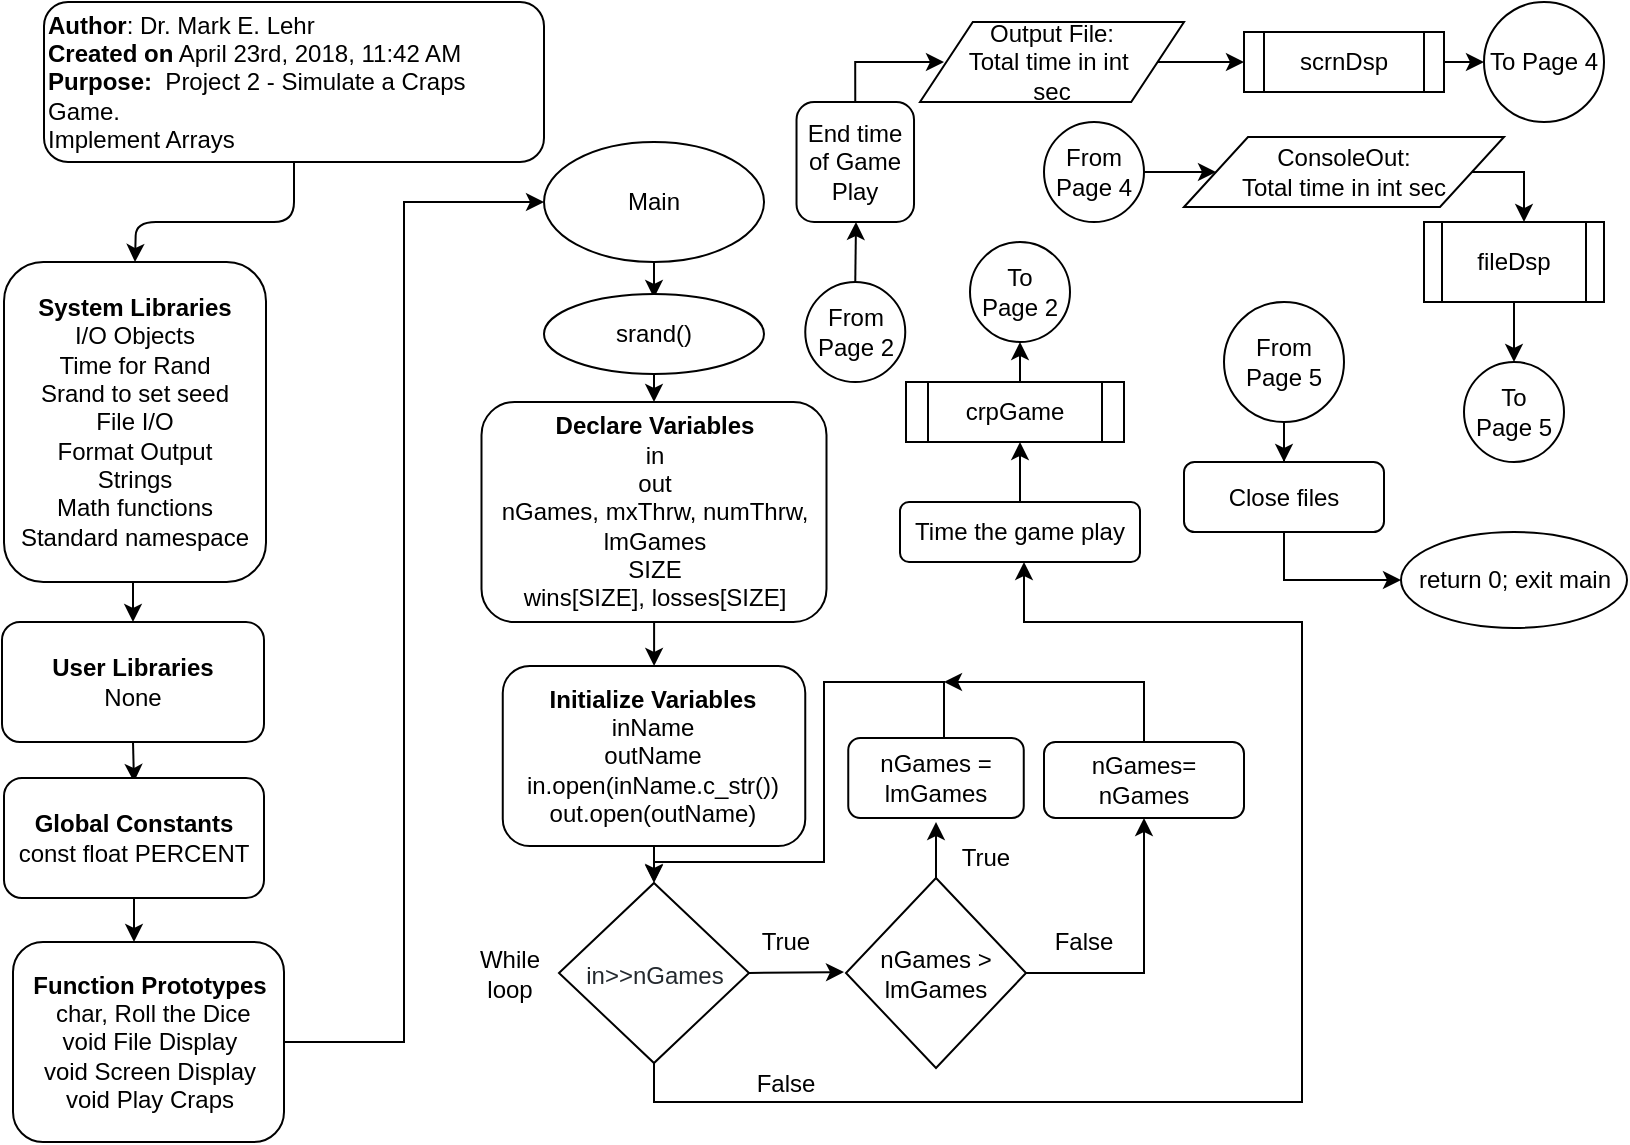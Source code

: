 <mxfile version="13.3.6" type="device" pages="5"><diagram id="C5RBs43oDa-KdzZeNtuy" name="Page 1 - Main"><mxGraphModel grid="1" shadow="0" math="0" pageHeight="1169" pageWidth="827" pageScale="1" page="1" fold="1" arrows="1" connect="1" tooltips="1" guides="1" gridSize="10" dy="659" dx="1652"><root><mxCell id="WIyWlLk6GJQsqaUBKTNV-0"/><mxCell id="WIyWlLk6GJQsqaUBKTNV-1" parent="WIyWlLk6GJQsqaUBKTNV-0"/><mxCell id="ha2nsz-jDHu1g0lmU6SA-0" value="&lt;b&gt;Author&lt;/b&gt;: Dr. Mark E. Lehr&lt;br&gt;&lt;b&gt;Created on&lt;/b&gt; April 23rd, 2018, 11:42 AM&lt;br&gt;&lt;b&gt;Purpose:&lt;/b&gt;&amp;nbsp; Project 2 - Simulate a Craps Game.&lt;br&gt;Implement Arrays" parent="WIyWlLk6GJQsqaUBKTNV-1" style="rounded=1;whiteSpace=wrap;html=1;align=left;" vertex="1"><mxGeometry as="geometry" height="80" width="250" y="20" x="20"/></mxCell><mxCell id="ha2nsz-jDHu1g0lmU6SA-2" value="" parent="WIyWlLk6GJQsqaUBKTNV-1" edge="1" target="ha2nsz-jDHu1g0lmU6SA-3" source="ha2nsz-jDHu1g0lmU6SA-0" style="endArrow=classic;html=1;exitX=0.5;exitY=1;exitDx=0;exitDy=0;entryX=0.5;entryY=0;entryDx=0;entryDy=0;"><mxGeometry as="geometry" relative="1" height="50" width="50"><mxPoint as="sourcePoint" y="200" x="390"/><mxPoint as="targetPoint" y="150" x="40"/><Array as="points"><mxPoint y="130" x="145"/><mxPoint y="130" x="66"/></Array></mxGeometry></mxCell><mxCell id="ha2nsz-jDHu1g0lmU6SA-9" parent="WIyWlLk6GJQsqaUBKTNV-1" edge="1" target="ha2nsz-jDHu1g0lmU6SA-5" source="ha2nsz-jDHu1g0lmU6SA-3" style="edgeStyle=orthogonalEdgeStyle;rounded=0;orthogonalLoop=1;jettySize=auto;html=1;exitX=0.5;exitY=1;exitDx=0;exitDy=0;entryX=0.5;entryY=0;entryDx=0;entryDy=0;"><mxGeometry as="geometry" relative="1"/></mxCell><mxCell id="ha2nsz-jDHu1g0lmU6SA-3" value="&lt;div align=&quot;center&quot;&gt;&lt;b&gt;System Libraries&lt;/b&gt;&lt;/div&gt;&lt;div align=&quot;center&quot;&gt;I/O Objects&lt;/div&gt;&lt;div align=&quot;center&quot;&gt;Time for Rand&lt;/div&gt;&lt;div align=&quot;center&quot;&gt;Srand to set seed&lt;/div&gt;&lt;div align=&quot;center&quot;&gt;File I/O&lt;/div&gt;&lt;div align=&quot;center&quot;&gt;Format Output&lt;/div&gt;&lt;div align=&quot;center&quot;&gt;Strings&lt;/div&gt;&lt;div align=&quot;center&quot;&gt;Math functions&lt;/div&gt;&lt;div align=&quot;center&quot;&gt;Standard namespace&lt;br&gt;&lt;/div&gt;" parent="WIyWlLk6GJQsqaUBKTNV-1" style="rounded=1;whiteSpace=wrap;html=1;align=center;" vertex="1"><mxGeometry as="geometry" height="160" width="131" y="150"/></mxCell><mxCell id="ha2nsz-jDHu1g0lmU6SA-11" parent="WIyWlLk6GJQsqaUBKTNV-1" edge="1" source="ha2nsz-jDHu1g0lmU6SA-5" style="edgeStyle=orthogonalEdgeStyle;rounded=0;orthogonalLoop=1;jettySize=auto;html=1;exitX=0.5;exitY=1;exitDx=0;exitDy=0;"><mxGeometry as="geometry" relative="1"><mxPoint as="targetPoint" y="410" x="65"/></mxGeometry></mxCell><mxCell id="ha2nsz-jDHu1g0lmU6SA-5" value="&lt;div align=&quot;center&quot;&gt;&lt;b&gt;User Libraries&lt;/b&gt;&lt;/div&gt;&lt;div align=&quot;center&quot;&gt;&lt;b&gt;&lt;/b&gt;None&lt;/div&gt;" parent="WIyWlLk6GJQsqaUBKTNV-1" style="rounded=1;whiteSpace=wrap;html=1;align=center;" vertex="1"><mxGeometry as="geometry" height="60" width="131" y="330" x="-1"/></mxCell><mxCell id="ha2nsz-jDHu1g0lmU6SA-14" parent="WIyWlLk6GJQsqaUBKTNV-1" edge="1" source="ha2nsz-jDHu1g0lmU6SA-12" style="edgeStyle=orthogonalEdgeStyle;rounded=0;orthogonalLoop=1;jettySize=auto;html=1;exitX=0.5;exitY=1;exitDx=0;exitDy=0;"><mxGeometry as="geometry" relative="1"><mxPoint as="targetPoint" y="490" x="65"/></mxGeometry></mxCell><mxCell id="ha2nsz-jDHu1g0lmU6SA-12" value="&lt;b&gt;Global Constants&lt;br&gt;&lt;/b&gt;const float PERCENT&lt;b&gt;&lt;/b&gt;" parent="WIyWlLk6GJQsqaUBKTNV-1" style="rounded=1;whiteSpace=wrap;html=1;align=center;" vertex="1"><mxGeometry as="geometry" height="60" width="130" y="408"/></mxCell><mxCell id="ha2nsz-jDHu1g0lmU6SA-16" parent="WIyWlLk6GJQsqaUBKTNV-1" edge="1" target="ha2nsz-jDHu1g0lmU6SA-17" source="ha2nsz-jDHu1g0lmU6SA-13" style="edgeStyle=orthogonalEdgeStyle;rounded=0;orthogonalLoop=1;jettySize=auto;html=1;exitX=1;exitY=0.5;exitDx=0;exitDy=0;"><mxGeometry as="geometry" relative="1"><mxPoint as="targetPoint" y="90" x="350"/><Array as="points"><mxPoint y="540" x="200"/><mxPoint y="120" x="200"/></Array></mxGeometry></mxCell><mxCell id="ha2nsz-jDHu1g0lmU6SA-13" value="&lt;b&gt;Function Prototypes&lt;br&gt;&lt;/b&gt;&amp;nbsp;char, Roll the Dice&lt;br&gt;void File Display&lt;br&gt;void Screen Display&lt;br&gt;void Play Craps&lt;b&gt;&lt;br&gt;&lt;/b&gt;" parent="WIyWlLk6GJQsqaUBKTNV-1" style="rounded=1;whiteSpace=wrap;html=1;align=center;" vertex="1"><mxGeometry as="geometry" height="100" width="135.5" y="490" x="4.5"/></mxCell><mxCell id="d3s2rXvAOMv616HUNItj-0" parent="WIyWlLk6GJQsqaUBKTNV-1" edge="1" style="edgeStyle=orthogonalEdgeStyle;rounded=0;orthogonalLoop=1;jettySize=auto;html=1;exitX=0.5;exitY=1;exitDx=0;exitDy=0;"><mxGeometry as="geometry" relative="1"><mxPoint as="targetPoint" y="168" x="325"/><mxPoint as="sourcePoint" y="148" x="325.01"/></mxGeometry></mxCell><mxCell id="ha2nsz-jDHu1g0lmU6SA-17" value="Main" parent="WIyWlLk6GJQsqaUBKTNV-1" style="ellipse;whiteSpace=wrap;html=1;" vertex="1"><mxGeometry as="geometry" height="60" width="110" y="90" x="270.01"/></mxCell><mxCell id="ha2nsz-jDHu1g0lmU6SA-21" value="" parent="WIyWlLk6GJQsqaUBKTNV-1" edge="1" target="ha2nsz-jDHu1g0lmU6SA-20" source="ha2nsz-jDHu1g0lmU6SA-19" style="edgeStyle=orthogonalEdgeStyle;rounded=0;orthogonalLoop=1;jettySize=auto;html=1;"><mxGeometry as="geometry" relative="1"/></mxCell><mxCell id="ha2nsz-jDHu1g0lmU6SA-19" value="&lt;b&gt;Declare Variables&lt;br&gt;&lt;/b&gt;in&lt;br&gt;out&lt;br&gt;nGames, mxThrw, numThrw, lmGames&lt;br&gt;SIZE&lt;br&gt;wins[SIZE], losses[SIZE]" parent="WIyWlLk6GJQsqaUBKTNV-1" style="rounded=1;whiteSpace=wrap;html=1;" vertex="1"><mxGeometry as="geometry" height="110" width="172.5" y="220" x="238.75"/></mxCell><mxCell id="ha2nsz-jDHu1g0lmU6SA-24" parent="WIyWlLk6GJQsqaUBKTNV-1" edge="1" source="ha2nsz-jDHu1g0lmU6SA-20" style="edgeStyle=orthogonalEdgeStyle;rounded=0;orthogonalLoop=1;jettySize=auto;html=1;exitX=0.5;exitY=1;exitDx=0;exitDy=0;"><mxGeometry as="geometry" relative="1"><mxPoint as="targetPoint" y="460" x="325"/></mxGeometry></mxCell><mxCell id="ha2nsz-jDHu1g0lmU6SA-20" value="&lt;b&gt;Initialize Variables&lt;br&gt;&lt;/b&gt;inName&lt;br&gt;outName&lt;br&gt;in.open(inName.c_str())&lt;br&gt;out.open(outName)" parent="WIyWlLk6GJQsqaUBKTNV-1" style="rounded=1;whiteSpace=wrap;html=1;" vertex="1"><mxGeometry as="geometry" height="90" width="151.25" y="352" x="249.38"/></mxCell><mxCell id="ha2nsz-jDHu1g0lmU6SA-29" parent="WIyWlLk6GJQsqaUBKTNV-1" edge="1" source="ha2nsz-jDHu1g0lmU6SA-25" style="edgeStyle=orthogonalEdgeStyle;rounded=0;orthogonalLoop=1;jettySize=auto;html=1;exitX=1;exitY=0.5;exitDx=0;exitDy=0;"><mxGeometry as="geometry" relative="1"><mxPoint as="targetPoint" y="505" x="420"/></mxGeometry></mxCell><mxCell id="ha2nsz-jDHu1g0lmU6SA-39" parent="WIyWlLk6GJQsqaUBKTNV-1" edge="1" source="ha2nsz-jDHu1g0lmU6SA-25" style="edgeStyle=orthogonalEdgeStyle;rounded=0;orthogonalLoop=1;jettySize=auto;html=1;exitX=0.5;exitY=1;exitDx=0;exitDy=0;"><mxGeometry as="geometry" relative="1"><mxPoint as="targetPoint" y="300" x="510"/><Array as="points"><mxPoint y="570" x="325"/><mxPoint y="570" x="649"/><mxPoint y="330" x="649"/><mxPoint y="330" x="510"/></Array></mxGeometry></mxCell><mxCell id="ha2nsz-jDHu1g0lmU6SA-25" value="&lt;span style=&quot;text-align: left; color: rgb(36, 41, 46); text-transform: none; line-height: 20px; text-indent: 0px; letter-spacing: normal; font-size: 12px; font-style: normal; font-variant: normal; font-weight: 400; text-decoration: none; word-spacing: 0px; display: inline; float: none; overflow-wrap: normal; background-color: rgb(255, 255, 255);&quot;&gt;in&amp;gt;&amp;gt;nGames&lt;/span&gt;" parent="WIyWlLk6GJQsqaUBKTNV-1" style="rhombus;whiteSpace=wrap;html=1;align=center;" vertex="1"><mxGeometry as="geometry" height="90" width="95" y="460.5" x="277.5"/></mxCell><mxCell id="ha2nsz-jDHu1g0lmU6SA-28" value="True" parent="WIyWlLk6GJQsqaUBKTNV-1" style="text;html=1;strokeColor=none;fillColor=none;align=center;verticalAlign=middle;whiteSpace=wrap;rounded=0;" vertex="1"><mxGeometry as="geometry" height="20" width="40" y="480" x="371.25"/></mxCell><mxCell id="ha2nsz-jDHu1g0lmU6SA-32" parent="WIyWlLk6GJQsqaUBKTNV-1" edge="1" source="ha2nsz-jDHu1g0lmU6SA-31" style="edgeStyle=orthogonalEdgeStyle;rounded=0;orthogonalLoop=1;jettySize=auto;html=1;exitX=0.5;exitY=0;exitDx=0;exitDy=0;"><mxGeometry as="geometry" relative="1"><mxPoint as="targetPoint" y="430" x="466"/></mxGeometry></mxCell><mxCell id="ha2nsz-jDHu1g0lmU6SA-37" parent="WIyWlLk6GJQsqaUBKTNV-1" edge="1" target="ha2nsz-jDHu1g0lmU6SA-36" source="ha2nsz-jDHu1g0lmU6SA-31" style="edgeStyle=orthogonalEdgeStyle;rounded=0;orthogonalLoop=1;jettySize=auto;html=1;exitX=1;exitY=0.5;exitDx=0;exitDy=0;entryX=0.5;entryY=1;entryDx=0;entryDy=0;"><mxGeometry as="geometry" relative="1"><mxPoint as="targetPoint" y="440" x="560"/></mxGeometry></mxCell><mxCell id="ha2nsz-jDHu1g0lmU6SA-31" value="nGames &amp;gt;&lt;br&gt;lmGames" parent="WIyWlLk6GJQsqaUBKTNV-1" style="rhombus;whiteSpace=wrap;html=1;align=center;" vertex="1"><mxGeometry as="geometry" height="95" width="90" y="458" x="421"/></mxCell><mxCell id="ha2nsz-jDHu1g0lmU6SA-34" value="True" parent="WIyWlLk6GJQsqaUBKTNV-1" style="text;html=1;strokeColor=none;fillColor=none;align=center;verticalAlign=middle;whiteSpace=wrap;rounded=0;" vertex="1"><mxGeometry as="geometry" height="20" width="40" y="438" x="471"/></mxCell><mxCell id="ha2nsz-jDHu1g0lmU6SA-42" parent="WIyWlLk6GJQsqaUBKTNV-1" edge="1" target="ha2nsz-jDHu1g0lmU6SA-25" source="ha2nsz-jDHu1g0lmU6SA-35" style="edgeStyle=orthogonalEdgeStyle;rounded=0;orthogonalLoop=1;jettySize=auto;html=1;entryX=0.5;entryY=0;entryDx=0;entryDy=0;exitX=0.5;exitY=0;exitDx=0;exitDy=0;"><mxGeometry as="geometry" relative="1"><mxPoint as="targetPoint" y="460" x="360"/><mxPoint as="sourcePoint" y="398" x="504.005"/><Array as="points"><mxPoint y="388" x="470"/><mxPoint y="360" x="470"/><mxPoint y="360" x="410"/><mxPoint y="450" x="410"/><mxPoint y="450" x="325"/></Array></mxGeometry></mxCell><mxCell id="ha2nsz-jDHu1g0lmU6SA-35" value="nGames =&lt;br&gt;lmGames" parent="WIyWlLk6GJQsqaUBKTNV-1" style="rounded=1;whiteSpace=wrap;html=1;align=center;" vertex="1"><mxGeometry as="geometry" height="40" width="87.75" y="388" x="422.13"/></mxCell><mxCell id="ha2nsz-jDHu1g0lmU6SA-41" parent="WIyWlLk6GJQsqaUBKTNV-1" edge="1" source="ha2nsz-jDHu1g0lmU6SA-36" style="edgeStyle=orthogonalEdgeStyle;rounded=0;orthogonalLoop=1;jettySize=auto;html=1;exitX=0.5;exitY=0;exitDx=0;exitDy=0;"><mxGeometry as="geometry" relative="1"><mxPoint as="targetPoint" y="360" x="470"/><Array as="points"><mxPoint y="360" x="570"/><mxPoint y="360" x="470"/></Array></mxGeometry></mxCell><mxCell id="ha2nsz-jDHu1g0lmU6SA-36" value="nGames=&lt;br&gt;nGames" parent="WIyWlLk6GJQsqaUBKTNV-1" style="rounded=1;whiteSpace=wrap;html=1;align=center;" vertex="1"><mxGeometry as="geometry" height="38" width="100" y="390" x="520"/></mxCell><mxCell id="ha2nsz-jDHu1g0lmU6SA-38" value="False" parent="WIyWlLk6GJQsqaUBKTNV-1" style="text;html=1;strokeColor=none;fillColor=none;align=center;verticalAlign=middle;whiteSpace=wrap;rounded=0;" vertex="1"><mxGeometry as="geometry" height="20" width="40" y="480" x="520"/></mxCell><mxCell id="ha2nsz-jDHu1g0lmU6SA-43" value="While loop" parent="WIyWlLk6GJQsqaUBKTNV-1" style="text;html=1;strokeColor=none;fillColor=none;align=center;verticalAlign=middle;whiteSpace=wrap;rounded=0;" vertex="1"><mxGeometry as="geometry" height="20" width="50" y="495.5" x="227.5"/></mxCell><mxCell id="ha2nsz-jDHu1g0lmU6SA-47" parent="WIyWlLk6GJQsqaUBKTNV-1" edge="1" source="ha2nsz-jDHu1g0lmU6SA-45" style="edgeStyle=orthogonalEdgeStyle;rounded=0;orthogonalLoop=1;jettySize=auto;html=1;exitX=0.5;exitY=0;exitDx=0;exitDy=0;"><mxGeometry as="geometry" relative="1"><mxPoint as="targetPoint" y="240" x="508"/></mxGeometry></mxCell><mxCell id="ha2nsz-jDHu1g0lmU6SA-45" value="Time the game play" parent="WIyWlLk6GJQsqaUBKTNV-1" style="rounded=1;whiteSpace=wrap;html=1;align=center;" vertex="1"><mxGeometry as="geometry" height="30" width="120" y="270" x="448"/></mxCell><mxCell id="ha2nsz-jDHu1g0lmU6SA-48" value="To&lt;br&gt;Page 2" parent="WIyWlLk6GJQsqaUBKTNV-1" style="ellipse;whiteSpace=wrap;html=1;aspect=fixed;align=center;" vertex="1"><mxGeometry as="geometry" height="50" width="50" y="140" x="483"/></mxCell><mxCell id="d3s2rXvAOMv616HUNItj-3" parent="WIyWlLk6GJQsqaUBKTNV-1" edge="1" target="ha2nsz-jDHu1g0lmU6SA-19" style="edgeStyle=orthogonalEdgeStyle;rounded=0;orthogonalLoop=1;jettySize=auto;html=1;exitX=0.5;exitY=1;exitDx=0;exitDy=0;entryX=0.5;entryY=0;entryDx=0;entryDy=0;"><mxGeometry as="geometry" relative="1"><mxPoint as="sourcePoint" y="200" x="325"/></mxGeometry></mxCell><mxCell id="w8IV8r-r7l6JW3nvEMqG-0" value="srand()" parent="WIyWlLk6GJQsqaUBKTNV-1" style="ellipse;whiteSpace=wrap;html=1;align=center;" vertex="1"><mxGeometry as="geometry" height="40" width="110" y="166" x="270"/></mxCell><mxCell id="qADNaFVPlfuodCi2bs-q-0" value="False" parent="WIyWlLk6GJQsqaUBKTNV-1" style="text;html=1;strokeColor=none;fillColor=none;align=center;verticalAlign=middle;whiteSpace=wrap;rounded=0;" vertex="1"><mxGeometry as="geometry" height="20" width="40" y="550.5" x="371.25"/></mxCell><mxCell id="gM_q-D6G768g90dh2k3J-1" parent="WIyWlLk6GJQsqaUBKTNV-1" edge="1" source="gM_q-D6G768g90dh2k3J-0" style="edgeStyle=orthogonalEdgeStyle;rounded=0;orthogonalLoop=1;jettySize=auto;html=1;exitX=0.5;exitY=0;exitDx=0;exitDy=0;"><mxGeometry as="geometry" relative="1"><mxPoint as="targetPoint" y="130" x="426"/></mxGeometry></mxCell><mxCell id="gM_q-D6G768g90dh2k3J-0" value="From&lt;br&gt;Page 2" parent="WIyWlLk6GJQsqaUBKTNV-1" style="ellipse;whiteSpace=wrap;html=1;aspect=fixed;align=center;" vertex="1"><mxGeometry as="geometry" height="50" width="50" y="160" x="400.63"/></mxCell><mxCell id="gM_q-D6G768g90dh2k3J-3" parent="WIyWlLk6GJQsqaUBKTNV-1" edge="1" source="gM_q-D6G768g90dh2k3J-2" style="edgeStyle=orthogonalEdgeStyle;rounded=0;orthogonalLoop=1;jettySize=auto;html=1;exitX=0.5;exitY=0;exitDx=0;exitDy=0;"><mxGeometry as="geometry" relative="1"><mxPoint as="targetPoint" y="50" x="470"/><Array as="points"><mxPoint y="50" x="426"/></Array></mxGeometry></mxCell><mxCell id="gM_q-D6G768g90dh2k3J-2" value="End time of Game Play" parent="WIyWlLk6GJQsqaUBKTNV-1" style="rounded=1;whiteSpace=wrap;html=1;align=center;" vertex="1"><mxGeometry as="geometry" height="60" width="58.75" y="70" x="396.26"/></mxCell><mxCell id="gM_q-D6G768g90dh2k3J-5" parent="WIyWlLk6GJQsqaUBKTNV-1" edge="1" target="ha2nsz-jDHu1g0lmU6SA-48" source="gM_q-D6G768g90dh2k3J-4" style="edgeStyle=orthogonalEdgeStyle;rounded=0;orthogonalLoop=1;jettySize=auto;html=1;exitX=0.5;exitY=0;exitDx=0;exitDy=0;entryX=0.5;entryY=1;entryDx=0;entryDy=0;"><mxGeometry as="geometry" relative="1"><mxPoint as="targetPoint" y="200" x="506"/></mxGeometry></mxCell><mxCell id="gM_q-D6G768g90dh2k3J-4" value="crpGame" parent="WIyWlLk6GJQsqaUBKTNV-1" style="shape=process;whiteSpace=wrap;html=1;backgroundOutline=1;align=center;" vertex="1"><mxGeometry as="geometry" height="30" width="109" y="210" x="451"/></mxCell><mxCell id="jXNLOyyBImxVPQYrCKe7-1" parent="WIyWlLk6GJQsqaUBKTNV-1" edge="1" target="jXNLOyyBImxVPQYrCKe7-2" source="jXNLOyyBImxVPQYrCKe7-0" style="edgeStyle=orthogonalEdgeStyle;rounded=0;orthogonalLoop=1;jettySize=auto;html=1;exitX=1;exitY=0.5;exitDx=0;exitDy=0;"><mxGeometry as="geometry" relative="1"><mxPoint as="targetPoint" y="50" x="630"/></mxGeometry></mxCell><mxCell id="jXNLOyyBImxVPQYrCKe7-0" value="Output File:&lt;br&gt;Total time in int&amp;nbsp;&lt;br&gt;sec" parent="WIyWlLk6GJQsqaUBKTNV-1" style="shape=parallelogram;perimeter=parallelogramPerimeter;whiteSpace=wrap;html=1;align=center;" vertex="1"><mxGeometry as="geometry" height="40" width="132" y="30" x="458"/></mxCell><mxCell id="jXNLOyyBImxVPQYrCKe7-3" parent="WIyWlLk6GJQsqaUBKTNV-1" edge="1" source="jXNLOyyBImxVPQYrCKe7-2" style="edgeStyle=orthogonalEdgeStyle;rounded=0;orthogonalLoop=1;jettySize=auto;html=1;exitX=1;exitY=0.5;exitDx=0;exitDy=0;"><mxGeometry as="geometry" relative="1"><mxPoint as="targetPoint" y="50" x="740"/></mxGeometry></mxCell><mxCell id="jXNLOyyBImxVPQYrCKe7-2" value="scrnDsp" parent="WIyWlLk6GJQsqaUBKTNV-1" style="shape=process;whiteSpace=wrap;html=1;backgroundOutline=1;" vertex="1"><mxGeometry as="geometry" height="30" width="100" y="35" x="620"/></mxCell><mxCell id="EKX3AQBe5_O3TfJNG4ke-0" value="To Page 4" parent="WIyWlLk6GJQsqaUBKTNV-1" style="ellipse;whiteSpace=wrap;html=1;aspect=fixed;align=center;" vertex="1"><mxGeometry as="geometry" height="60" width="60" y="20" x="740"/></mxCell><mxCell id="EKX3AQBe5_O3TfJNG4ke-2" parent="WIyWlLk6GJQsqaUBKTNV-1" edge="1" target="EKX3AQBe5_O3TfJNG4ke-3" source="EKX3AQBe5_O3TfJNG4ke-1" style="edgeStyle=orthogonalEdgeStyle;rounded=0;orthogonalLoop=1;jettySize=auto;html=1;exitX=1;exitY=0.5;exitDx=0;exitDy=0;"><mxGeometry as="geometry" relative="1"><mxPoint as="targetPoint" y="105" x="610"/></mxGeometry></mxCell><mxCell id="EKX3AQBe5_O3TfJNG4ke-1" value="From Page 4" parent="WIyWlLk6GJQsqaUBKTNV-1" style="ellipse;whiteSpace=wrap;html=1;aspect=fixed;align=center;" vertex="1"><mxGeometry as="geometry" height="50" width="50" y="80" x="520"/></mxCell><mxCell id="EKX3AQBe5_O3TfJNG4ke-4" parent="WIyWlLk6GJQsqaUBKTNV-1" edge="1" source="EKX3AQBe5_O3TfJNG4ke-3" style="edgeStyle=orthogonalEdgeStyle;rounded=0;orthogonalLoop=1;jettySize=auto;html=1;exitX=1;exitY=0.5;exitDx=0;exitDy=0;"><mxGeometry as="geometry" relative="1"><mxPoint as="targetPoint" y="130" x="760"/></mxGeometry></mxCell><mxCell id="EKX3AQBe5_O3TfJNG4ke-3" value="ConsoleOut:&lt;br&gt;Total time in int sec" parent="WIyWlLk6GJQsqaUBKTNV-1" style="shape=parallelogram;perimeter=parallelogramPerimeter;whiteSpace=wrap;html=1;" vertex="1"><mxGeometry as="geometry" height="35" width="160" y="87.5" x="590"/></mxCell><mxCell id="EKX3AQBe5_O3TfJNG4ke-6" parent="WIyWlLk6GJQsqaUBKTNV-1" edge="1" source="EKX3AQBe5_O3TfJNG4ke-5" style="edgeStyle=orthogonalEdgeStyle;rounded=0;orthogonalLoop=1;jettySize=auto;html=1;exitX=0.5;exitY=1;exitDx=0;exitDy=0;"><mxGeometry as="geometry" relative="1"><mxPoint as="targetPoint" y="200" x="755"/></mxGeometry></mxCell><mxCell id="EKX3AQBe5_O3TfJNG4ke-5" value="fileDsp" parent="WIyWlLk6GJQsqaUBKTNV-1" style="shape=process;whiteSpace=wrap;html=1;backgroundOutline=1;align=center;" vertex="1"><mxGeometry as="geometry" height="40" width="90" y="130" x="710"/></mxCell><mxCell id="EKX3AQBe5_O3TfJNG4ke-7" value="To&lt;br&gt;Page 5" parent="WIyWlLk6GJQsqaUBKTNV-1" style="ellipse;whiteSpace=wrap;html=1;aspect=fixed;align=center;" vertex="1"><mxGeometry as="geometry" height="50" width="50" y="200" x="730"/></mxCell><mxCell id="4MP9wTlDycNtFTecDW0z-0" parent="WIyWlLk6GJQsqaUBKTNV-1" edge="1" target="4MP9wTlDycNtFTecDW0z-1" source="EKX3AQBe5_O3TfJNG4ke-8" style="edgeStyle=orthogonalEdgeStyle;rounded=0;orthogonalLoop=1;jettySize=auto;html=1;exitX=0.5;exitY=1;exitDx=0;exitDy=0;"><mxGeometry as="geometry" relative="1"><mxPoint as="targetPoint" y="260" x="640"/></mxGeometry></mxCell><mxCell id="EKX3AQBe5_O3TfJNG4ke-8" value="From Page 5" parent="WIyWlLk6GJQsqaUBKTNV-1" style="ellipse;whiteSpace=wrap;html=1;aspect=fixed;align=center;" vertex="1"><mxGeometry as="geometry" height="60" width="60" y="170" x="610"/></mxCell><mxCell id="4MP9wTlDycNtFTecDW0z-3" parent="WIyWlLk6GJQsqaUBKTNV-1" edge="1" target="4MP9wTlDycNtFTecDW0z-2" source="4MP9wTlDycNtFTecDW0z-1" style="edgeStyle=orthogonalEdgeStyle;rounded=0;orthogonalLoop=1;jettySize=auto;html=1;exitX=0.5;exitY=1;exitDx=0;exitDy=0;entryX=0;entryY=0.5;entryDx=0;entryDy=0;"><mxGeometry as="geometry" relative="1"/></mxCell><mxCell id="4MP9wTlDycNtFTecDW0z-1" value="Close files" parent="WIyWlLk6GJQsqaUBKTNV-1" style="rounded=1;whiteSpace=wrap;html=1;" vertex="1"><mxGeometry as="geometry" height="35" width="100" y="250" x="590"/></mxCell><mxCell id="4MP9wTlDycNtFTecDW0z-2" value="return 0; exit main" parent="WIyWlLk6GJQsqaUBKTNV-1" style="ellipse;whiteSpace=wrap;html=1;align=center;" vertex="1"><mxGeometry as="geometry" height="48" width="113" y="285" x="698.5"/></mxCell></root></mxGraphModel></diagram><diagram id="ptkInHYxN5KhttrzbfoP" name="Page 2 - crpGame"><mxGraphModel grid="1" shadow="0" math="0" pageHeight="1100" pageWidth="850" pageScale="1" page="1" fold="1" arrows="1" connect="1" tooltips="1" guides="1" gridSize="10" dy="659" dx="825"><root><mxCell id="q2DFtqyLr4o6LPcHe37Q-0"/><mxCell id="q2DFtqyLr4o6LPcHe37Q-1" parent="q2DFtqyLr4o6LPcHe37Q-0"/><mxCell id="q2DFtqyLr4o6LPcHe37Q-3" parent="q2DFtqyLr4o6LPcHe37Q-1" edge="1" target="q2DFtqyLr4o6LPcHe37Q-4" source="q2DFtqyLr4o6LPcHe37Q-2" style="edgeStyle=orthogonalEdgeStyle;rounded=0;orthogonalLoop=1;jettySize=auto;html=1;exitX=0.5;exitY=1;exitDx=0;exitDy=0;"><mxGeometry as="geometry" relative="1"><mxPoint as="targetPoint" y="130" x="90"/></mxGeometry></mxCell><mxCell id="q2DFtqyLr4o6LPcHe37Q-2" value="Page 2 from page&lt;br&gt;1" parent="q2DFtqyLr4o6LPcHe37Q-1" style="ellipse;whiteSpace=wrap;html=1;aspect=fixed;align=center;" vertex="1"><mxGeometry as="geometry" height="60" width="60" y="40" x="60"/></mxCell><mxCell id="840eUum8ksCGd6uPjoir-0" parent="q2DFtqyLr4o6LPcHe37Q-1" edge="1" source="q2DFtqyLr4o6LPcHe37Q-4" style="edgeStyle=orthogonalEdgeStyle;rounded=0;orthogonalLoop=1;jettySize=auto;html=1;exitX=0.5;exitY=1;exitDx=0;exitDy=0;"><mxGeometry as="geometry" relative="1"><mxPoint as="targetPoint" y="210" x="90"/></mxGeometry></mxCell><mxCell id="q2DFtqyLr4o6LPcHe37Q-4" value="crpGame" parent="q2DFtqyLr4o6LPcHe37Q-1" style="ellipse;whiteSpace=wrap;html=1;" vertex="1"><mxGeometry as="geometry" height="60" width="110" y="130" x="35"/></mxCell><mxCell id="pJl9ydKLv3SQ5SIsHncE-3" parent="q2DFtqyLr4o6LPcHe37Q-1" edge="1" target="pJl9ydKLv3SQ5SIsHncE-5" source="pJl9ydKLv3SQ5SIsHncE-0" style="edgeStyle=orthogonalEdgeStyle;rounded=0;orthogonalLoop=1;jettySize=auto;html=1;exitX=0.5;exitY=1;exitDx=0;exitDy=0;entryX=0.5;entryY=0;entryDx=0;entryDy=0;"><mxGeometry as="geometry" relative="1"><mxPoint as="targetPoint" y="310" x="90"/></mxGeometry></mxCell><mxCell id="pJl9ydKLv3SQ5SIsHncE-0" value="Declare and initialize in For Loop&lt;br&gt;game =1" parent="q2DFtqyLr4o6LPcHe37Q-1" style="rounded=1;whiteSpace=wrap;html=1;align=center;" vertex="1"><mxGeometry as="geometry" height="60" width="120" y="210" x="30"/></mxCell><mxCell id="pJl9ydKLv3SQ5SIsHncE-6" parent="q2DFtqyLr4o6LPcHe37Q-1" edge="1" target="8J0WwTzhKxyRmScae90J-1" source="pJl9ydKLv3SQ5SIsHncE-5" style="edgeStyle=orthogonalEdgeStyle;rounded=0;orthogonalLoop=1;jettySize=auto;html=1;exitX=1;exitY=0.5;exitDx=0;exitDy=0;entryX=0;entryY=0.5;entryDx=0;entryDy=0;"><mxGeometry as="geometry" relative="1"><mxPoint as="targetPoint" y="345" x="190"/><Array as="points"><mxPoint y="395" x="170"/><mxPoint y="395" x="170"/></Array></mxGeometry></mxCell><mxCell id="aSFXXq1EJtATj1FotMY0-44" parent="q2DFtqyLr4o6LPcHe37Q-1" edge="1" source="pJl9ydKLv3SQ5SIsHncE-5" style="edgeStyle=orthogonalEdgeStyle;rounded=0;orthogonalLoop=1;jettySize=auto;html=1;exitX=0.5;exitY=1;exitDx=0;exitDy=0;"><mxGeometry as="geometry" relative="1"><mxPoint as="targetPoint" y="460" x="90"/></mxGeometry></mxCell><mxCell id="pJl9ydKLv3SQ5SIsHncE-5" value="game &amp;lt;=nGames" parent="q2DFtqyLr4o6LPcHe37Q-1" style="rhombus;whiteSpace=wrap;html=1;align=center;" vertex="1"><mxGeometry as="geometry" height="70" width="90" y="360" x="45"/></mxCell><mxCell id="pJl9ydKLv3SQ5SIsHncE-7" value="True" parent="q2DFtqyLr4o6LPcHe37Q-1" style="text;html=1;strokeColor=none;fillColor=none;align=center;verticalAlign=middle;whiteSpace=wrap;rounded=0;" vertex="1"><mxGeometry as="geometry" height="20" width="40" y="372.5" x="145"/></mxCell><mxCell id="eozrG-pm4EKgoQF_ru87-0" parent="q2DFtqyLr4o6LPcHe37Q-1" edge="1" target="eozrG-pm4EKgoQF_ru87-1" source="8J0WwTzhKxyRmScae90J-1" style="edgeStyle=orthogonalEdgeStyle;rounded=0;orthogonalLoop=1;jettySize=auto;html=1;exitX=0.5;exitY=1;exitDx=0;exitDy=0;"><mxGeometry as="geometry" relative="1"><mxPoint as="targetPoint" y="440" x="220"/></mxGeometry></mxCell><mxCell id="8J0WwTzhKxyRmScae90J-1" value="gmThrw=1" parent="q2DFtqyLr4o6LPcHe37Q-1" style="rounded=1;whiteSpace=wrap;html=1;align=center;" vertex="1"><mxGeometry as="geometry" height="45" width="70" y="372.5" x="185"/></mxCell><mxCell id="8J0WwTzhKxyRmScae90J-5" parent="q2DFtqyLr4o6LPcHe37Q-1" edge="1" source="8J0WwTzhKxyRmScae90J-3" style="edgeStyle=orthogonalEdgeStyle;rounded=0;orthogonalLoop=1;jettySize=auto;html=1;exitX=0.5;exitY=1;exitDx=0;exitDy=0;"><mxGeometry as="geometry" relative="1"><mxPoint as="targetPoint" y="120" x="220"/></mxGeometry></mxCell><mxCell id="8J0WwTzhKxyRmScae90J-3" value="Page 3&lt;br&gt;from rollDie&lt;br&gt;1" parent="q2DFtqyLr4o6LPcHe37Q-1" style="ellipse;whiteSpace=wrap;html=1;aspect=fixed;align=center;" vertex="1"><mxGeometry as="geometry" height="70" width="70" y="30" x="186"/></mxCell><mxCell id="8J0WwTzhKxyRmScae90J-4" value="Page 3&lt;br&gt;to rollDie&lt;br&gt;1" parent="q2DFtqyLr4o6LPcHe37Q-1" style="ellipse;whiteSpace=wrap;html=1;aspect=fixed;align=center;" vertex="1"><mxGeometry as="geometry" height="50" width="50" y="460" x="282.25"/></mxCell><mxCell id="8J0WwTzhKxyRmScae90J-7" parent="q2DFtqyLr4o6LPcHe37Q-1" edge="1" source="8J0WwTzhKxyRmScae90J-6" style="edgeStyle=orthogonalEdgeStyle;rounded=0;orthogonalLoop=1;jettySize=auto;html=1;exitX=0.5;exitY=1;exitDx=0;exitDy=0;"><mxGeometry as="geometry" relative="1"><mxPoint as="targetPoint" y="180" x="220"/></mxGeometry></mxCell><mxCell id="8J0WwTzhKxyRmScae90J-6" value="assign to sum1" parent="q2DFtqyLr4o6LPcHe37Q-1" style="rounded=1;whiteSpace=wrap;html=1;align=center;" vertex="1"><mxGeometry as="geometry" height="30" width="80" y="120" x="180"/></mxCell><mxCell id="8J0WwTzhKxyRmScae90J-10" parent="q2DFtqyLr4o6LPcHe37Q-1" edge="1" style="edgeStyle=orthogonalEdgeStyle;rounded=0;orthogonalLoop=1;jettySize=auto;html=1;"><mxGeometry as="geometry" relative="1"><mxPoint as="targetPoint" y="240" x="220"/><mxPoint as="sourcePoint" y="240" x="220"/></mxGeometry></mxCell><mxCell id="8J0WwTzhKxyRmScae90J-11" parent="q2DFtqyLr4o6LPcHe37Q-1" edge="1" source="8J0WwTzhKxyRmScae90J-8" style="edgeStyle=orthogonalEdgeStyle;rounded=0;orthogonalLoop=1;jettySize=auto;html=1;exitX=0.5;exitY=1;exitDx=0;exitDy=0;"><mxGeometry as="geometry" relative="1"><mxPoint as="targetPoint" y="250" x="220"/></mxGeometry></mxCell><mxCell id="8J0WwTzhKxyRmScae90J-21" parent="q2DFtqyLr4o6LPcHe37Q-1" edge="1" source="8J0WwTzhKxyRmScae90J-8" style="edgeStyle=orthogonalEdgeStyle;rounded=0;orthogonalLoop=1;jettySize=auto;html=1;exitX=1;exitY=0.5;exitDx=0;exitDy=0;"><mxGeometry as="geometry" relative="1"><mxPoint as="targetPoint" y="205" x="310"/></mxGeometry></mxCell><mxCell id="8J0WwTzhKxyRmScae90J-8" value="sum1 = 7&lt;br&gt;or 11?" parent="q2DFtqyLr4o6LPcHe37Q-1" style="rhombus;whiteSpace=wrap;html=1;align=center;" vertex="1"><mxGeometry as="geometry" height="50" width="100" y="180" x="170"/></mxCell><mxCell id="8J0WwTzhKxyRmScae90J-9" parent="q2DFtqyLr4o6LPcHe37Q-1" edge="1" target="8J0WwTzhKxyRmScae90J-8" source="8J0WwTzhKxyRmScae90J-8" style="edgeStyle=orthogonalEdgeStyle;rounded=0;orthogonalLoop=1;jettySize=auto;html=1;exitX=0.5;exitY=1;exitDx=0;exitDy=0;"><mxGeometry as="geometry" relative="1"/></mxCell><mxCell id="8J0WwTzhKxyRmScae90J-12" value="Switch" parent="q2DFtqyLr4o6LPcHe37Q-1" style="text;html=1;strokeColor=none;fillColor=none;align=center;verticalAlign=middle;whiteSpace=wrap;rounded=0;" vertex="1"><mxGeometry as="geometry" height="20" width="40" y="170" x="160"/></mxCell><mxCell id="8J0WwTzhKxyRmScae90J-17" parent="q2DFtqyLr4o6LPcHe37Q-1" edge="1" source="8J0WwTzhKxyRmScae90J-15" style="edgeStyle=orthogonalEdgeStyle;rounded=0;orthogonalLoop=1;jettySize=auto;html=1;exitX=0.5;exitY=1;exitDx=0;exitDy=0;"><mxGeometry as="geometry" relative="1"><mxPoint as="targetPoint" y="320" x="220"/></mxGeometry></mxCell><mxCell id="8J0WwTzhKxyRmScae90J-25" parent="q2DFtqyLr4o6LPcHe37Q-1" edge="1" source="8J0WwTzhKxyRmScae90J-15" style="edgeStyle=orthogonalEdgeStyle;rounded=0;orthogonalLoop=1;jettySize=auto;html=1;exitX=1;exitY=0.5;exitDx=0;exitDy=0;"><mxGeometry as="geometry" relative="1"><mxPoint as="targetPoint" y="275" x="320"/></mxGeometry></mxCell><mxCell id="8J0WwTzhKxyRmScae90J-15" value="sum1 = 2,3&amp;nbsp;&lt;br&gt;or 12?" parent="q2DFtqyLr4o6LPcHe37Q-1" style="rhombus;whiteSpace=wrap;html=1;align=center;" vertex="1"><mxGeometry as="geometry" height="50" width="112.5" y="250" x="163.75"/></mxCell><mxCell id="8J0WwTzhKxyRmScae90J-16" value="False" parent="q2DFtqyLr4o6LPcHe37Q-1" style="text;html=1;strokeColor=none;fillColor=none;align=center;verticalAlign=middle;whiteSpace=wrap;rounded=0;" vertex="1"><mxGeometry as="geometry" height="20" width="40" y="230" x="230"/></mxCell><mxCell id="8J0WwTzhKxyRmScae90J-18" value="False" parent="q2DFtqyLr4o6LPcHe37Q-1" style="text;html=1;strokeColor=none;fillColor=none;align=center;verticalAlign=middle;whiteSpace=wrap;rounded=0;" vertex="1"><mxGeometry as="geometry" height="20" width="40" y="300" x="230"/></mxCell><mxCell id="8J0WwTzhKxyRmScae90J-23" value="True" parent="q2DFtqyLr4o6LPcHe37Q-1" style="text;html=1;strokeColor=none;fillColor=none;align=center;verticalAlign=middle;whiteSpace=wrap;rounded=0;" vertex="1"><mxGeometry as="geometry" height="20" width="40" y="180" x="270"/></mxCell><mxCell id="8J0WwTzhKxyRmScae90J-26" value="True" parent="q2DFtqyLr4o6LPcHe37Q-1" style="text;html=1;strokeColor=none;fillColor=none;align=center;verticalAlign=middle;whiteSpace=wrap;rounded=0;" vertex="1"><mxGeometry as="geometry" height="20" width="40" y="260" x="276.25"/></mxCell><mxCell id="8J0WwTzhKxyRmScae90J-27" value="wins[sum1]++;&lt;br&gt;break;" parent="q2DFtqyLr4o6LPcHe37Q-1" style="rounded=1;whiteSpace=wrap;html=1;align=center;" vertex="1"><mxGeometry as="geometry" height="45" width="90" y="185" x="310"/></mxCell><mxCell id="8J0WwTzhKxyRmScae90J-28" value="losses[sum1]++;&lt;br&gt;break" parent="q2DFtqyLr4o6LPcHe37Q-1" style="rounded=1;whiteSpace=wrap;html=1;align=center;" vertex="1"><mxGeometry as="geometry" height="49" width="99" y="250" x="320.25"/></mxCell><mxCell id="aSFXXq1EJtATj1FotMY0-1" parent="q2DFtqyLr4o6LPcHe37Q-1" edge="1" target="aSFXXq1EJtATj1FotMY0-2" source="aSFXXq1EJtATj1FotMY0-0" style="edgeStyle=orthogonalEdgeStyle;rounded=0;orthogonalLoop=1;jettySize=auto;html=1;exitX=1;exitY=0.5;exitDx=0;exitDy=0;entryX=0;entryY=0.5;entryDx=0;entryDy=0;"><mxGeometry as="geometry" relative="1"><mxPoint as="targetPoint" y="339" x="300"/></mxGeometry></mxCell><mxCell id="aSFXXq1EJtATj1FotMY0-0" value="thrwAgn = true" parent="q2DFtqyLr4o6LPcHe37Q-1" style="rounded=1;whiteSpace=wrap;html=1;align=center;" vertex="1"><mxGeometry as="geometry" height="37" width="80" y="320" x="185"/></mxCell><mxCell id="aSFXXq1EJtATj1FotMY0-2" value="Page 3&lt;br&gt;to rollDie&lt;br&gt;2" parent="q2DFtqyLr4o6LPcHe37Q-1" style="ellipse;whiteSpace=wrap;html=1;aspect=fixed;align=center;" vertex="1"><mxGeometry as="geometry" height="60" width="60" y="308.5" x="440"/></mxCell><mxCell id="aSFXXq1EJtATj1FotMY0-4" parent="q2DFtqyLr4o6LPcHe37Q-1" edge="1" target="aSFXXq1EJtATj1FotMY0-5" source="aSFXXq1EJtATj1FotMY0-3" style="edgeStyle=orthogonalEdgeStyle;rounded=0;orthogonalLoop=1;jettySize=auto;html=1;exitX=1;exitY=0.5;exitDx=0;exitDy=0;"><mxGeometry as="geometry" relative="1"><mxPoint as="targetPoint" y="415" x="400"/></mxGeometry></mxCell><mxCell id="aSFXXq1EJtATj1FotMY0-3" value="Page 3&lt;br&gt;from rollDie&lt;br&gt;2" parent="q2DFtqyLr4o6LPcHe37Q-1" style="ellipse;whiteSpace=wrap;html=1;aspect=fixed;align=center;" vertex="1"><mxGeometry as="geometry" height="70" width="70" y="380" x="290"/></mxCell><mxCell id="aSFXXq1EJtATj1FotMY0-6" parent="q2DFtqyLr4o6LPcHe37Q-1" edge="1" target="aSFXXq1EJtATj1FotMY0-7" source="aSFXXq1EJtATj1FotMY0-5" style="edgeStyle=orthogonalEdgeStyle;rounded=0;orthogonalLoop=1;jettySize=auto;html=1;exitX=1;exitY=0.5;exitDx=0;exitDy=0;"><mxGeometry as="geometry" relative="1"><mxPoint as="targetPoint" y="415" x="530"/></mxGeometry></mxCell><mxCell id="aSFXXq1EJtATj1FotMY0-5" value="Increment number of throws" parent="q2DFtqyLr4o6LPcHe37Q-1" style="rounded=1;whiteSpace=wrap;html=1;" vertex="1"><mxGeometry as="geometry" height="43.75" width="90" y="393.25" x="400"/></mxCell><mxCell id="aSFXXq1EJtATj1FotMY0-8" parent="q2DFtqyLr4o6LPcHe37Q-1" edge="1" source="aSFXXq1EJtATj1FotMY0-7" style="edgeStyle=orthogonalEdgeStyle;rounded=0;orthogonalLoop=1;jettySize=auto;html=1;exitX=1;exitY=0.5;exitDx=0;exitDy=0;"><mxGeometry as="geometry" relative="1"><mxPoint as="targetPoint" y="415" x="640"/></mxGeometry></mxCell><mxCell id="aSFXXq1EJtATj1FotMY0-12" parent="q2DFtqyLr4o6LPcHe37Q-1" edge="1" source="aSFXXq1EJtATj1FotMY0-7" style="edgeStyle=orthogonalEdgeStyle;rounded=0;orthogonalLoop=1;jettySize=auto;html=1;exitX=0.5;exitY=0;exitDx=0;exitDy=0;"><mxGeometry as="geometry" relative="1"><mxPoint as="targetPoint" y="360" x="560"/></mxGeometry></mxCell><mxCell id="aSFXXq1EJtATj1FotMY0-7" value="sum2=7?" parent="q2DFtqyLr4o6LPcHe37Q-1" style="rhombus;whiteSpace=wrap;html=1;" vertex="1"><mxGeometry as="geometry" height="64.87" width="80" y="382.56" x="520"/></mxCell><mxCell id="aSFXXq1EJtATj1FotMY0-9" value="True" parent="q2DFtqyLr4o6LPcHe37Q-1" style="text;html=1;strokeColor=none;fillColor=none;align=center;verticalAlign=middle;whiteSpace=wrap;rounded=0;" vertex="1"><mxGeometry as="geometry" height="20" width="40" y="392.5" x="600"/></mxCell><mxCell id="aSFXXq1EJtATj1FotMY0-24" parent="q2DFtqyLr4o6LPcHe37Q-1" edge="1" source="aSFXXq1EJtATj1FotMY0-10" style="edgeStyle=orthogonalEdgeStyle;rounded=0;orthogonalLoop=1;jettySize=auto;html=1;exitX=1;exitY=0.5;exitDx=0;exitDy=0;"><mxGeometry as="geometry" relative="1"><mxPoint as="targetPoint" y="330" x="790"/></mxGeometry></mxCell><mxCell id="aSFXXq1EJtATj1FotMY0-10" value="losses[sum]++&lt;br&gt;thrwAgn=false" parent="q2DFtqyLr4o6LPcHe37Q-1" style="rounded=1;whiteSpace=wrap;html=1;align=center;" vertex="1"><mxGeometry as="geometry" height="57" width="120" y="390" x="640"/></mxCell><mxCell id="aSFXXq1EJtATj1FotMY0-21" parent="q2DFtqyLr4o6LPcHe37Q-1" edge="1" source="aSFXXq1EJtATj1FotMY0-13" style="edgeStyle=orthogonalEdgeStyle;rounded=0;orthogonalLoop=1;jettySize=auto;html=1;exitX=0.5;exitY=0;exitDx=0;exitDy=0;"><mxGeometry as="geometry" relative="1"><mxPoint as="targetPoint" y="230" x="560"/></mxGeometry></mxCell><mxCell id="aSFXXq1EJtATj1FotMY0-13" value="sum1==&lt;br&gt;sum2?" parent="q2DFtqyLr4o6LPcHe37Q-1" style="rhombus;whiteSpace=wrap;html=1;" vertex="1"><mxGeometry as="geometry" height="64.87" width="80" y="295.13" x="520"/></mxCell><mxCell id="aSFXXq1EJtATj1FotMY0-23" parent="q2DFtqyLr4o6LPcHe37Q-1" edge="1" source="aSFXXq1EJtATj1FotMY0-16" style="edgeStyle=orthogonalEdgeStyle;rounded=0;orthogonalLoop=1;jettySize=auto;html=1;exitX=1;exitY=0.5;exitDx=0;exitDy=0;"><mxGeometry as="geometry" relative="1"><mxPoint as="targetPoint" y="230" x="560"/><Array as="points"><mxPoint y="328" x="790"/><mxPoint y="260" x="790"/><mxPoint y="260" x="560"/></Array></mxGeometry></mxCell><mxCell id="aSFXXq1EJtATj1FotMY0-16" value="wins[sum1]++&lt;br&gt;thrwAgn = false;" parent="q2DFtqyLr4o6LPcHe37Q-1" style="rounded=1;whiteSpace=wrap;html=1;align=center;" vertex="1"><mxGeometry as="geometry" height="50" width="110" y="302.57" x="660"/></mxCell><mxCell id="aSFXXq1EJtATj1FotMY0-17" parent="q2DFtqyLr4o6LPcHe37Q-1" edge="1" target="aSFXXq1EJtATj1FotMY0-16" source="aSFXXq1EJtATj1FotMY0-13" style="edgeStyle=orthogonalEdgeStyle;rounded=0;orthogonalLoop=1;jettySize=auto;html=1;exitX=1;exitY=0.5;exitDx=0;exitDy=0;entryX=0;entryY=0.5;entryDx=0;entryDy=0;"><mxGeometry as="geometry" relative="1"><mxPoint as="targetPoint" y="270" x="610"/><mxPoint as="sourcePoint" y="327.565" x="600"/><Array as="points"><mxPoint y="328" x="610"/><mxPoint y="328" x="610"/></Array></mxGeometry></mxCell><mxCell id="aSFXXq1EJtATj1FotMY0-18" value="True" parent="q2DFtqyLr4o6LPcHe37Q-1" style="text;html=1;strokeColor=none;fillColor=none;align=center;verticalAlign=middle;whiteSpace=wrap;rounded=0;" vertex="1"><mxGeometry as="geometry" height="20" width="40" y="302.57" x="600"/></mxCell><mxCell id="aSFXXq1EJtATj1FotMY0-20" value="False" parent="q2DFtqyLr4o6LPcHe37Q-1" style="text;html=1;strokeColor=none;fillColor=none;align=center;verticalAlign=middle;whiteSpace=wrap;rounded=0;" vertex="1"><mxGeometry as="geometry" height="20" width="40" y="360" x="570"/></mxCell><mxCell id="aSFXXq1EJtATj1FotMY0-22" value="False" parent="q2DFtqyLr4o6LPcHe37Q-1" style="text;html=1;strokeColor=none;fillColor=none;align=center;verticalAlign=middle;whiteSpace=wrap;rounded=0;" vertex="1"><mxGeometry as="geometry" height="20" width="40" y="260" x="560"/></mxCell><mxCell id="aSFXXq1EJtATj1FotMY0-26" parent="q2DFtqyLr4o6LPcHe37Q-1" edge="1" source="aSFXXq1EJtATj1FotMY0-25" style="edgeStyle=orthogonalEdgeStyle;rounded=0;orthogonalLoop=1;jettySize=auto;html=1;exitX=0;exitY=0.5;exitDx=0;exitDy=0;"><mxGeometry as="geometry" relative="1"><mxPoint as="targetPoint" y="340" x="410"/><Array as="points"><mxPoint y="240" x="520"/><mxPoint y="240" x="430"/><mxPoint y="320" x="430"/><mxPoint y="320" x="410"/></Array></mxGeometry></mxCell><mxCell id="aSFXXq1EJtATj1FotMY0-29" parent="q2DFtqyLr4o6LPcHe37Q-1" edge="1" source="aSFXXq1EJtATj1FotMY0-25" style="edgeStyle=orthogonalEdgeStyle;rounded=0;orthogonalLoop=1;jettySize=auto;html=1;exitX=0.5;exitY=0;exitDx=0;exitDy=0;"><mxGeometry as="geometry" relative="1"><mxPoint as="targetPoint" y="140" x="560"/></mxGeometry></mxCell><mxCell id="aSFXXq1EJtATj1FotMY0-25" value="thrwAgn" parent="q2DFtqyLr4o6LPcHe37Q-1" style="rhombus;whiteSpace=wrap;html=1;align=center;" vertex="1"><mxGeometry as="geometry" height="50" width="80" y="180" x="520"/></mxCell><mxCell id="aSFXXq1EJtATj1FotMY0-27" value="True" parent="q2DFtqyLr4o6LPcHe37Q-1" style="text;html=1;strokeColor=none;fillColor=none;align=center;verticalAlign=middle;whiteSpace=wrap;rounded=0;" vertex="1"><mxGeometry as="geometry" height="20" width="40" y="217" x="451"/></mxCell><mxCell id="aSFXXq1EJtATj1FotMY0-30" value="False" parent="q2DFtqyLr4o6LPcHe37Q-1" style="text;html=1;strokeColor=none;fillColor=none;align=center;verticalAlign=middle;whiteSpace=wrap;rounded=0;" vertex="1"><mxGeometry as="geometry" height="20" width="40" y="150" x="560"/></mxCell><mxCell id="aSFXXq1EJtATj1FotMY0-33" parent="q2DFtqyLr4o6LPcHe37Q-1" edge="1" target="aSFXXq1EJtATj1FotMY0-34" source="aSFXXq1EJtATj1FotMY0-31" style="edgeStyle=orthogonalEdgeStyle;rounded=0;orthogonalLoop=1;jettySize=auto;html=1;exitX=0.5;exitY=0;exitDx=0;exitDy=0;"><mxGeometry as="geometry" relative="1"><mxPoint as="targetPoint" y="80" x="560"/></mxGeometry></mxCell><mxCell id="aSFXXq1EJtATj1FotMY0-31" value="numThrw+=gmThrw" parent="q2DFtqyLr4o6LPcHe37Q-1" style="rounded=1;whiteSpace=wrap;html=1;align=center;" vertex="1"><mxGeometry as="geometry" height="40" width="120" y="100" x="500"/></mxCell><mxCell id="aSFXXq1EJtATj1FotMY0-36" parent="q2DFtqyLr4o6LPcHe37Q-1" edge="1" source="aSFXXq1EJtATj1FotMY0-34" style="edgeStyle=orthogonalEdgeStyle;rounded=0;orthogonalLoop=1;jettySize=auto;html=1;exitX=1;exitY=0.5;exitDx=0;exitDy=0;"><mxGeometry as="geometry" relative="1"><mxPoint as="targetPoint" y="50" x="650"/></mxGeometry></mxCell><mxCell id="aSFXXq1EJtATj1FotMY0-37" parent="q2DFtqyLr4o6LPcHe37Q-1" edge="1" source="o43SUy8MT6hsXoFVeDXh-0" style="edgeStyle=orthogonalEdgeStyle;rounded=0;orthogonalLoop=1;jettySize=auto;html=1;exitX=0.5;exitY=0;exitDx=0;exitDy=0;"><mxGeometry as="geometry" relative="1"><mxPoint as="targetPoint" y="320" x="90"/><Array as="points"><mxPoint y="520" x="20"/><mxPoint y="320" x="20"/></Array></mxGeometry></mxCell><mxCell id="aSFXXq1EJtATj1FotMY0-34" value="mxThrw&amp;lt;&lt;br&gt;gmThrw" parent="q2DFtqyLr4o6LPcHe37Q-1" style="rhombus;whiteSpace=wrap;html=1;" vertex="1"><mxGeometry as="geometry" height="60" width="80" y="20" x="520"/></mxCell><mxCell id="aSFXXq1EJtATj1FotMY0-38" value="False" parent="q2DFtqyLr4o6LPcHe37Q-1" style="text;html=1;strokeColor=none;fillColor=none;align=center;verticalAlign=middle;whiteSpace=wrap;rounded=0;" vertex="1"><mxGeometry as="geometry" height="20" width="40" y="10" x="610"/></mxCell><mxCell id="aSFXXq1EJtATj1FotMY0-40" value="True" parent="q2DFtqyLr4o6LPcHe37Q-1" style="text;html=1;strokeColor=none;fillColor=none;align=center;verticalAlign=middle;whiteSpace=wrap;rounded=0;" vertex="1"><mxGeometry as="geometry" height="20" width="40" y="50" x="600"/></mxCell><mxCell id="aSFXXq1EJtATj1FotMY0-43" parent="q2DFtqyLr4o6LPcHe37Q-1" edge="1" source="aSFXXq1EJtATj1FotMY0-42" style="edgeStyle=orthogonalEdgeStyle;rounded=0;orthogonalLoop=1;jettySize=auto;html=1;exitX=1;exitY=0.5;exitDx=0;exitDy=0;"><mxGeometry as="geometry" relative="1"><mxPoint as="targetPoint" y="50" x="810"/></mxGeometry></mxCell><mxCell id="aSFXXq1EJtATj1FotMY0-42" value="mxThrw=&lt;br&gt;gmThrw" parent="q2DFtqyLr4o6LPcHe37Q-1" style="rounded=1;whiteSpace=wrap;html=1;align=center;" vertex="1"><mxGeometry as="geometry" height="40" width="80" y="30" x="650"/></mxCell><mxCell id="aSFXXq1EJtATj1FotMY0-45" value="False" parent="q2DFtqyLr4o6LPcHe37Q-1" style="text;html=1;align=center;verticalAlign=middle;resizable=0;points=[];autosize=1;" vertex="1"><mxGeometry as="geometry" height="20" width="40" y="430" x="95"/></mxCell><mxCell id="aSFXXq1EJtATj1FotMY0-47" value="To&lt;br&gt;Page 1" parent="q2DFtqyLr4o6LPcHe37Q-1" style="ellipse;whiteSpace=wrap;html=1;aspect=fixed;align=center;" vertex="1"><mxGeometry as="geometry" height="50" width="50" y="460" x="64"/></mxCell><mxCell id="aSFXXq1EJtATj1FotMY0-48" value="For Loop" parent="q2DFtqyLr4o6LPcHe37Q-1" style="text;html=1;strokeColor=none;fillColor=none;align=center;verticalAlign=middle;whiteSpace=wrap;rounded=0;" vertex="1"><mxGeometry as="geometry" height="20" width="40" y="348.5" x="30"/></mxCell><mxCell id="eozrG-pm4EKgoQF_ru87-2" parent="q2DFtqyLr4o6LPcHe37Q-1" edge="1" source="eozrG-pm4EKgoQF_ru87-1" style="edgeStyle=orthogonalEdgeStyle;rounded=0;orthogonalLoop=1;jettySize=auto;html=1;exitX=0.5;exitY=1;exitDx=0;exitDy=0;"><mxGeometry as="geometry" relative="1"><mxPoint as="targetPoint" y="488" x="280"/><Array as="points"><mxPoint y="487" x="220"/></Array></mxGeometry></mxCell><mxCell id="eozrG-pm4EKgoQF_ru87-1" value="rollDie" parent="q2DFtqyLr4o6LPcHe37Q-1" style="shape=process;whiteSpace=wrap;html=1;backgroundOutline=1;" vertex="1"><mxGeometry as="geometry" height="20" width="110" y="447" x="165"/></mxCell><mxCell id="o43SUy8MT6hsXoFVeDXh-0" value="game++" parent="q2DFtqyLr4o6LPcHe37Q-1" style="rounded=1;whiteSpace=wrap;html=1;align=center;" vertex="1"><mxGeometry as="geometry" height="40" width="70" y="500" x="120"/></mxCell><mxCell id="o43SUy8MT6hsXoFVeDXh-1" parent="q2DFtqyLr4o6LPcHe37Q-1" edge="1" target="o43SUy8MT6hsXoFVeDXh-0" source="aSFXXq1EJtATj1FotMY0-34" style="edgeStyle=orthogonalEdgeStyle;rounded=0;orthogonalLoop=1;jettySize=auto;html=1;exitX=0.5;exitY=0;exitDx=0;exitDy=0;"><mxGeometry as="geometry" relative="1"><mxPoint as="targetPoint" y="320" x="90"/><mxPoint as="sourcePoint" y="20" x="560"/><Array as="points"><mxPoint y="10" x="560"/><mxPoint y="10" x="810"/><mxPoint y="520" x="810"/></Array></mxGeometry></mxCell></root></mxGraphModel></diagram><diagram id="yvJFSUKnoflH6m4lSO99" name="Page 3 - rollDie"><mxGraphModel grid="1" shadow="0" math="0" pageHeight="1100" pageWidth="850" pageScale="1" page="1" fold="1" arrows="1" connect="1" tooltips="1" guides="1" gridSize="10" dy="659" dx="825"><root><mxCell id="23tRX94GLAjoGjnV_mYR-0"/><mxCell id="23tRX94GLAjoGjnV_mYR-1" parent="23tRX94GLAjoGjnV_mYR-0"/><mxCell id="23tRX94GLAjoGjnV_mYR-3" parent="23tRX94GLAjoGjnV_mYR-1" edge="1" target="23tRX94GLAjoGjnV_mYR-4" source="23tRX94GLAjoGjnV_mYR-2" style="edgeStyle=orthogonalEdgeStyle;rounded=0;orthogonalLoop=1;jettySize=auto;html=1;exitX=0.5;exitY=1;exitDx=0;exitDy=0;"><mxGeometry as="geometry" relative="1"><mxPoint as="targetPoint" y="110" x="80"/></mxGeometry></mxCell><mxCell id="23tRX94GLAjoGjnV_mYR-2" value="Page 3" parent="23tRX94GLAjoGjnV_mYR-1" style="ellipse;whiteSpace=wrap;html=1;aspect=fixed;align=center;" vertex="1"><mxGeometry as="geometry" height="60" width="60" y="30" x="50"/></mxCell><mxCell id="23tRX94GLAjoGjnV_mYR-5" parent="23tRX94GLAjoGjnV_mYR-1" edge="1" source="23tRX94GLAjoGjnV_mYR-4" style="edgeStyle=orthogonalEdgeStyle;rounded=0;orthogonalLoop=1;jettySize=auto;html=1;exitX=0.5;exitY=1;exitDx=0;exitDy=0;"><mxGeometry as="geometry" relative="1"><mxPoint as="targetPoint" y="170" x="80"/></mxGeometry></mxCell><mxCell id="23tRX94GLAjoGjnV_mYR-4" value="rollDie" parent="23tRX94GLAjoGjnV_mYR-1" style="ellipse;whiteSpace=wrap;html=1;" vertex="1"><mxGeometry as="geometry" height="40" width="90" y="110" x="35"/></mxCell><mxCell id="23tRX94GLAjoGjnV_mYR-8" parent="23tRX94GLAjoGjnV_mYR-1" edge="1" target="23tRX94GLAjoGjnV_mYR-9" source="23tRX94GLAjoGjnV_mYR-7" style="edgeStyle=orthogonalEdgeStyle;rounded=0;orthogonalLoop=1;jettySize=auto;html=1;exitX=0.5;exitY=1;exitDx=0;exitDy=0;"><mxGeometry as="geometry" relative="1"><mxPoint as="targetPoint" y="250" x="80"/></mxGeometry></mxCell><mxCell id="23tRX94GLAjoGjnV_mYR-7" value="random number generator&lt;br&gt;rand()" parent="23tRX94GLAjoGjnV_mYR-1" style="ellipse;whiteSpace=wrap;html=1;align=center;" vertex="1"><mxGeometry as="geometry" height="60" width="120" y="170" x="20"/></mxCell><mxCell id="23tRX94GLAjoGjnV_mYR-10" parent="23tRX94GLAjoGjnV_mYR-1" edge="1" source="23tRX94GLAjoGjnV_mYR-9" style="edgeStyle=orthogonalEdgeStyle;rounded=0;orthogonalLoop=1;jettySize=auto;html=1;exitX=0.5;exitY=1;exitDx=0;exitDy=0;"><mxGeometry as="geometry" relative="1"><mxPoint as="targetPoint" y="290" x="80"/></mxGeometry></mxCell><mxCell id="23tRX94GLAjoGjnV_mYR-9" value="assign to die1" parent="23tRX94GLAjoGjnV_mYR-1" style="rounded=1;whiteSpace=wrap;html=1;" vertex="1"><mxGeometry as="geometry" height="20" width="120" y="250" x="20"/></mxCell><mxCell id="23tRX94GLAjoGjnV_mYR-12" parent="23tRX94GLAjoGjnV_mYR-1" edge="1" source="23tRX94GLAjoGjnV_mYR-11" style="edgeStyle=orthogonalEdgeStyle;rounded=0;orthogonalLoop=1;jettySize=auto;html=1;exitX=0.5;exitY=1;exitDx=0;exitDy=0;"><mxGeometry as="geometry" relative="1"><mxPoint as="targetPoint" y="370" x="80"/></mxGeometry></mxCell><mxCell id="23tRX94GLAjoGjnV_mYR-11" value="random number generator&lt;br&gt;rand()" parent="23tRX94GLAjoGjnV_mYR-1" style="ellipse;whiteSpace=wrap;html=1;align=center;" vertex="1"><mxGeometry as="geometry" height="60" width="120" y="290" x="20"/></mxCell><mxCell id="23tRX94GLAjoGjnV_mYR-14" parent="23tRX94GLAjoGjnV_mYR-1" edge="1" source="23tRX94GLAjoGjnV_mYR-13" style="edgeStyle=orthogonalEdgeStyle;rounded=0;orthogonalLoop=1;jettySize=auto;html=1;exitX=0.5;exitY=1;exitDx=0;exitDy=0;"><mxGeometry as="geometry" relative="1"><mxPoint as="targetPoint" y="420" x="80"/></mxGeometry></mxCell><mxCell id="23tRX94GLAjoGjnV_mYR-13" value="assign to die2" parent="23tRX94GLAjoGjnV_mYR-1" style="rounded=1;whiteSpace=wrap;html=1;" vertex="1"><mxGeometry as="geometry" height="20" width="120" y="370" x="20"/></mxCell><mxCell id="23tRX94GLAjoGjnV_mYR-17" parent="23tRX94GLAjoGjnV_mYR-1" edge="1" source="23tRX94GLAjoGjnV_mYR-16" style="edgeStyle=orthogonalEdgeStyle;rounded=0;orthogonalLoop=1;jettySize=auto;html=1;exitX=0.5;exitY=1;exitDx=0;exitDy=0;"><mxGeometry as="geometry" relative="1"><mxPoint as="targetPoint" y="470" x="80"/></mxGeometry></mxCell><mxCell id="23tRX94GLAjoGjnV_mYR-16" value="add die1 and die2" parent="23tRX94GLAjoGjnV_mYR-1" style="rounded=1;whiteSpace=wrap;html=1;align=center;" vertex="1"><mxGeometry as="geometry" height="30" width="100" y="420" x="29"/></mxCell><mxCell id="23tRX94GLAjoGjnV_mYR-18" value="return sum&lt;br&gt;to Page 2" parent="23tRX94GLAjoGjnV_mYR-1" style="ellipse;whiteSpace=wrap;html=1;aspect=fixed;align=center;" vertex="1"><mxGeometry as="geometry" height="70" width="70" y="470" x="45"/></mxCell></root></mxGraphModel></diagram><diagram id="XoZ2aV5lH7MKjQ9wswQb" name="Page 4 - scrnDsp"><mxGraphModel grid="1" shadow="0" math="0" pageHeight="1100" pageWidth="850" pageScale="1" page="1" fold="1" arrows="1" connect="0" tooltips="1" guides="1" gridSize="10" dy="2859" dx="825"><root><mxCell id="lMpVhTL4Ue4gGVxvgOiy-0"/><mxCell id="lMpVhTL4Ue4gGVxvgOiy-1" parent="lMpVhTL4Ue4gGVxvgOiy-0"/><mxCell id="izndfp_sEWDZdpwUgNcD-0" parent="lMpVhTL4Ue4gGVxvgOiy-1" edge="1" source="hLSw3_ls1GNsnr2Wy3B5-0" style="edgeStyle=orthogonalEdgeStyle;rounded=0;orthogonalLoop=1;jettySize=auto;html=1;exitX=0.5;exitY=1;exitDx=0;exitDy=0;"><mxGeometry as="geometry" relative="1"><mxPoint as="targetPoint" y="-2060" x="70"/></mxGeometry></mxCell><mxCell id="hLSw3_ls1GNsnr2Wy3B5-0" value="Page 4&amp;nbsp;&lt;br&gt;from Page 1" parent="lMpVhTL4Ue4gGVxvgOiy-1" style="ellipse;whiteSpace=wrap;html=1;aspect=fixed;align=center;" vertex="1"><mxGeometry as="geometry" height="80" width="80" y="-2180" x="30"/></mxCell><mxCell id="izndfp_sEWDZdpwUgNcD-3" parent="lMpVhTL4Ue4gGVxvgOiy-1" edge="1" source="izndfp_sEWDZdpwUgNcD-2" style="edgeStyle=orthogonalEdgeStyle;rounded=0;orthogonalLoop=1;jettySize=auto;html=1;exitX=0.5;exitY=1;exitDx=0;exitDy=0;"><mxGeometry as="geometry" relative="1"><mxPoint as="targetPoint" y="-1990" x="70"/></mxGeometry></mxCell><mxCell id="izndfp_sEWDZdpwUgNcD-2" value="scrnDsp" parent="lMpVhTL4Ue4gGVxvgOiy-1" style="ellipse;whiteSpace=wrap;html=1;align=center;" vertex="1"><mxGeometry as="geometry" height="40" width="120" y="-2060" x="10"/></mxCell><mxCell id="izndfp_sEWDZdpwUgNcD-5" parent="lMpVhTL4Ue4gGVxvgOiy-1" edge="1" target="izndfp_sEWDZdpwUgNcD-6" source="izndfp_sEWDZdpwUgNcD-4" style="edgeStyle=orthogonalEdgeStyle;rounded=0;orthogonalLoop=1;jettySize=auto;html=1;exitX=0.5;exitY=1;exitDx=0;exitDy=0;"><mxGeometry as="geometry" relative="1"><mxPoint as="targetPoint" y="-1910" x="70"/></mxGeometry></mxCell><mxCell id="izndfp_sEWDZdpwUgNcD-4" value="Console output:&lt;br&gt;fixed,&amp;nbsp;&lt;br&gt;setprecision(2), showpoint" parent="lMpVhTL4Ue4gGVxvgOiy-1" style="shape=parallelogram;perimeter=parallelogramPerimeter;whiteSpace=wrap;html=1;align=center;" vertex="1"><mxGeometry as="geometry" height="60" width="140" y="-1990"/></mxCell><mxCell id="izndfp_sEWDZdpwUgNcD-7" parent="lMpVhTL4Ue4gGVxvgOiy-1" edge="1" source="izndfp_sEWDZdpwUgNcD-6" style="edgeStyle=orthogonalEdgeStyle;rounded=0;orthogonalLoop=1;jettySize=auto;html=1;exitX=0.5;exitY=1;exitDx=0;exitDy=0;"><mxGeometry as="geometry" relative="1"><mxPoint as="targetPoint" y="-1810" x="70"/></mxGeometry></mxCell><mxCell id="izndfp_sEWDZdpwUgNcD-6" value="Console output:&amp;nbsp;&lt;br&gt;total number of games" parent="lMpVhTL4Ue4gGVxvgOiy-1" style="shape=parallelogram;perimeter=parallelogramPerimeter;whiteSpace=wrap;html=1;" vertex="1"><mxGeometry as="geometry" height="60" width="120" y="-1900" x="10"/></mxCell><mxCell id="izndfp_sEWDZdpwUgNcD-9" parent="lMpVhTL4Ue4gGVxvgOiy-1" edge="1" target="izndfp_sEWDZdpwUgNcD-10" source="izndfp_sEWDZdpwUgNcD-8" style="edgeStyle=orthogonalEdgeStyle;rounded=0;orthogonalLoop=1;jettySize=auto;html=1;exitX=0.5;exitY=1;exitDx=0;exitDy=0;"><mxGeometry as="geometry" relative="1"><mxPoint as="targetPoint" y="-1720" x="70"/></mxGeometry></mxCell><mxCell id="izndfp_sEWDZdpwUgNcD-8" value="Console output:&amp;nbsp;&lt;br&gt;Roll Wins&amp;nbsp;&lt;br&gt;Losses&amp;nbsp;" parent="lMpVhTL4Ue4gGVxvgOiy-1" style="shape=parallelogram;perimeter=parallelogramPerimeter;whiteSpace=wrap;html=1;" vertex="1"><mxGeometry as="geometry" height="60" width="120" y="-1810" x="10"/></mxCell><mxCell id="izndfp_sEWDZdpwUgNcD-11" parent="lMpVhTL4Ue4gGVxvgOiy-1" edge="1" source="izndfp_sEWDZdpwUgNcD-10" style="edgeStyle=orthogonalEdgeStyle;rounded=0;orthogonalLoop=1;jettySize=auto;html=1;exitX=0.5;exitY=1;exitDx=0;exitDy=0;"><mxGeometry as="geometry" relative="1"><mxPoint as="targetPoint" y="-1640" x="70"/></mxGeometry></mxCell><mxCell id="izndfp_sEWDZdpwUgNcD-10" value="Declaration in For Loop&lt;br&gt;sum =2" parent="lMpVhTL4Ue4gGVxvgOiy-1" style="rounded=1;whiteSpace=wrap;html=1;" vertex="1"><mxGeometry as="geometry" height="60" width="120" y="-1720" x="10"/></mxCell><mxCell id="ceiHSinbI0OALfEYg9wH-0" parent="lMpVhTL4Ue4gGVxvgOiy-1" edge="1" source="izndfp_sEWDZdpwUgNcD-12" style="edgeStyle=orthogonalEdgeStyle;rounded=0;orthogonalLoop=1;jettySize=auto;html=1;exitX=1;exitY=0.5;exitDx=0;exitDy=0;"><mxGeometry as="geometry" relative="1"><mxPoint as="targetPoint" y="-1600" x="190"/></mxGeometry></mxCell><mxCell id="0gXwzq9okHtsAv6XoKtE-0" parent="lMpVhTL4Ue4gGVxvgOiy-1" edge="1" source="izndfp_sEWDZdpwUgNcD-12" style="edgeStyle=orthogonalEdgeStyle;rounded=0;orthogonalLoop=1;jettySize=auto;html=1;exitX=0.5;exitY=1;exitDx=0;exitDy=0;"><mxGeometry as="geometry" relative="1"><mxPoint as="targetPoint" y="-1520" x="70"/></mxGeometry></mxCell><mxCell id="izndfp_sEWDZdpwUgNcD-12" value="sum &amp;lt; SIZE" parent="lMpVhTL4Ue4gGVxvgOiy-1" style="rhombus;whiteSpace=wrap;html=1;align=center;" vertex="1"><mxGeometry as="geometry" height="80" width="80" y="-1640" x="30"/></mxCell><mxCell id="ceiHSinbI0OALfEYg9wH-1" value="True" parent="lMpVhTL4Ue4gGVxvgOiy-1" style="text;html=1;strokeColor=none;fillColor=none;align=center;verticalAlign=middle;whiteSpace=wrap;rounded=0;" vertex="1"><mxGeometry as="geometry" height="20" width="40" y="-1620" x="120"/></mxCell><mxCell id="ceiHSinbI0OALfEYg9wH-3" parent="lMpVhTL4Ue4gGVxvgOiy-1" edge="1" source="ceiHSinbI0OALfEYg9wH-2" style="edgeStyle=orthogonalEdgeStyle;rounded=0;orthogonalLoop=1;jettySize=auto;html=1;exitX=1;exitY=0.5;exitDx=0;exitDy=0;"><mxGeometry as="geometry" relative="1"><mxPoint as="targetPoint" y="-1595" x="350"/></mxGeometry></mxCell><mxCell id="ceiHSinbI0OALfEYg9wH-2" value="sWins+=wins[sum]&lt;br&gt;sLosses+=losses[sum]" parent="lMpVhTL4Ue4gGVxvgOiy-1" style="rounded=1;whiteSpace=wrap;html=1;align=center;" vertex="1"><mxGeometry as="geometry" height="50" width="130" y="-1620" x="190"/></mxCell><mxCell id="ceiHSinbI0OALfEYg9wH-5" value="Console Output:&amp;nbsp;&lt;br&gt;setw, sum, wins[sum]&lt;br&gt;losses[sum]" parent="lMpVhTL4Ue4gGVxvgOiy-1" style="shape=parallelogram;perimeter=parallelogramPerimeter;whiteSpace=wrap;html=1;align=center;" vertex="1"><mxGeometry as="geometry" height="57.5" width="170" y="-1620" x="330"/></mxCell><mxCell id="ceiHSinbI0OALfEYg9wH-10" parent="lMpVhTL4Ue4gGVxvgOiy-1" edge="1" source="ceiHSinbI0OALfEYg9wH-7" style="edgeStyle=orthogonalEdgeStyle;rounded=0;orthogonalLoop=1;jettySize=auto;html=1;exitX=0;exitY=0.5;exitDx=0;exitDy=0;"><mxGeometry as="geometry" relative="1"><mxPoint as="targetPoint" y="-1650" x="70"/></mxGeometry></mxCell><mxCell id="ceiHSinbI0OALfEYg9wH-7" value="sum++" parent="lMpVhTL4Ue4gGVxvgOiy-1" style="rounded=1;whiteSpace=wrap;html=1;align=center;" vertex="1"><mxGeometry as="geometry" height="40" width="90" y="-1670" x="230"/></mxCell><mxCell id="ceiHSinbI0OALfEYg9wH-9" parent="lMpVhTL4Ue4gGVxvgOiy-1" edge="1" target="ceiHSinbI0OALfEYg9wH-7" source="ceiHSinbI0OALfEYg9wH-5" style="edgeStyle=orthogonalEdgeStyle;rounded=0;orthogonalLoop=1;jettySize=auto;html=1;exitX=1;exitY=0.5;exitDx=0;exitDy=0;"><mxGeometry as="geometry" relative="1"><mxPoint as="targetPoint" y="-1650" x="70"/><mxPoint as="sourcePoint" y="-1591.25" x="483"/><Array as="points"><mxPoint y="-1591" x="520"/><mxPoint y="-1650" x="520"/></Array></mxGeometry></mxCell><mxCell id="0gXwzq9okHtsAv6XoKtE-3" parent="lMpVhTL4Ue4gGVxvgOiy-1" edge="1" source="0gXwzq9okHtsAv6XoKtE-2" style="edgeStyle=orthogonalEdgeStyle;rounded=0;orthogonalLoop=1;jettySize=auto;html=1;exitX=1;exitY=0.5;exitDx=0;exitDy=0;"><mxGeometry as="geometry" relative="1"><mxPoint as="targetPoint" y="-1490" x="160"/></mxGeometry></mxCell><mxCell id="0gXwzq9okHtsAv6XoKtE-2" value="Console Output:&lt;br&gt;Total wins and&lt;br&gt;&amp;nbsp;losses" parent="lMpVhTL4Ue4gGVxvgOiy-1" style="shape=parallelogram;perimeter=parallelogramPerimeter;whiteSpace=wrap;html=1;rounded=1;arcSize=0;" vertex="1"><mxGeometry as="geometry" height="60" width="120" y="-1520" x="10"/></mxCell><mxCell id="0gXwzq9okHtsAv6XoKtE-5" parent="lMpVhTL4Ue4gGVxvgOiy-1" edge="1" target="0gXwzq9okHtsAv6XoKtE-6" source="0gXwzq9okHtsAv6XoKtE-4" style="edgeStyle=orthogonalEdgeStyle;rounded=0;orthogonalLoop=1;jettySize=auto;html=1;exitX=1;exitY=0.5;exitDx=0;exitDy=0;"><mxGeometry as="geometry" relative="1"><mxPoint as="targetPoint" y="-1490" x="310"/></mxGeometry></mxCell><mxCell id="0gXwzq9okHtsAv6XoKtE-4" value="Console Output: Percentage wins" parent="lMpVhTL4Ue4gGVxvgOiy-1" style="shape=parallelogram;perimeter=parallelogramPerimeter;whiteSpace=wrap;html=1;rounded=1;arcSize=5;" vertex="1"><mxGeometry as="geometry" height="60" width="120" y="-1520" x="150"/></mxCell><mxCell id="0gXwzq9okHtsAv6XoKtE-7" parent="lMpVhTL4Ue4gGVxvgOiy-1" edge="1" target="0gXwzq9okHtsAv6XoKtE-8" source="0gXwzq9okHtsAv6XoKtE-6" style="edgeStyle=orthogonalEdgeStyle;rounded=0;orthogonalLoop=1;jettySize=auto;html=1;exitX=1;exitY=0.5;exitDx=0;exitDy=0;"><mxGeometry as="geometry" relative="1"><mxPoint as="targetPoint" y="-1490" x="450"/></mxGeometry></mxCell><mxCell id="0gXwzq9okHtsAv6XoKtE-6" value="Percentage Wins calculation" parent="lMpVhTL4Ue4gGVxvgOiy-1" style="rounded=1;whiteSpace=wrap;html=1;" vertex="1"><mxGeometry as="geometry" height="60" width="120" y="-1520" x="290"/></mxCell><mxCell id="0gXwzq9okHtsAv6XoKtE-9" parent="lMpVhTL4Ue4gGVxvgOiy-1" edge="1" target="0gXwzq9okHtsAv6XoKtE-10" source="0gXwzq9okHtsAv6XoKtE-8" style="edgeStyle=orthogonalEdgeStyle;rounded=0;orthogonalLoop=1;jettySize=auto;html=1;exitX=1;exitY=0.5;exitDx=0;exitDy=0;"><mxGeometry as="geometry" relative="1"><mxPoint as="targetPoint" y="-1490" x="590"/></mxGeometry></mxCell><mxCell id="0gXwzq9okHtsAv6XoKtE-8" value="Console Output:&lt;br&gt;Percentage&amp;nbsp;&lt;br&gt;Losses" parent="lMpVhTL4Ue4gGVxvgOiy-1" style="shape=parallelogram;perimeter=parallelogramPerimeter;whiteSpace=wrap;html=1;" vertex="1"><mxGeometry as="geometry" height="60" width="120" y="-1520" x="440"/></mxCell><mxCell id="0gXwzq9okHtsAv6XoKtE-11" parent="lMpVhTL4Ue4gGVxvgOiy-1" edge="1" target="0gXwzq9okHtsAv6XoKtE-12" source="0gXwzq9okHtsAv6XoKtE-10" style="edgeStyle=orthogonalEdgeStyle;rounded=0;orthogonalLoop=1;jettySize=auto;html=1;exitX=0.5;exitY=0;exitDx=0;exitDy=0;"><mxGeometry as="geometry" relative="1"><mxPoint as="targetPoint" y="-1560" x="630"/></mxGeometry></mxCell><mxCell id="0gXwzq9okHtsAv6XoKtE-10" value="Percentage Losses calculation" parent="lMpVhTL4Ue4gGVxvgOiy-1" style="rounded=1;whiteSpace=wrap;html=1;" vertex="1"><mxGeometry as="geometry" height="60" width="120" y="-1520" x="570"/></mxCell><mxCell id="0gXwzq9okHtsAv6XoKtE-13" parent="lMpVhTL4Ue4gGVxvgOiy-1" edge="1" target="0gXwzq9okHtsAv6XoKtE-14" source="0gXwzq9okHtsAv6XoKtE-12" style="edgeStyle=orthogonalEdgeStyle;rounded=0;orthogonalLoop=1;jettySize=auto;html=1;exitX=0.5;exitY=0;exitDx=0;exitDy=0;"><mxGeometry as="geometry" relative="1"><mxPoint as="targetPoint" y="-1640" x="630"/></mxGeometry></mxCell><mxCell id="0gXwzq9okHtsAv6XoKtE-12" value="Console Output:&amp;nbsp;&lt;br&gt;Max number&amp;nbsp;&lt;br&gt;of throws" parent="lMpVhTL4Ue4gGVxvgOiy-1" style="shape=parallelogram;perimeter=parallelogramPerimeter;whiteSpace=wrap;html=1;" vertex="1"><mxGeometry as="geometry" height="60" width="130" y="-1610" x="565"/></mxCell><mxCell id="0gXwzq9okHtsAv6XoKtE-15" parent="lMpVhTL4Ue4gGVxvgOiy-1" edge="1" source="0gXwzq9okHtsAv6XoKtE-14" style="edgeStyle=orthogonalEdgeStyle;rounded=0;orthogonalLoop=1;jettySize=auto;html=1;exitX=0.5;exitY=0;exitDx=0;exitDy=0;"><mxGeometry as="geometry" relative="1"><mxPoint as="targetPoint" y="-1730" x="630"/></mxGeometry></mxCell><mxCell id="0gXwzq9okHtsAv6XoKtE-14" value="Console Output:&lt;br&gt;Average Throws&lt;br&gt;per game" parent="lMpVhTL4Ue4gGVxvgOiy-1" style="shape=parallelogram;perimeter=parallelogramPerimeter;whiteSpace=wrap;html=1;" vertex="1"><mxGeometry as="geometry" height="60" width="120" y="-1700" x="570"/></mxCell><mxCell id="0gXwzq9okHtsAv6XoKtE-17" parent="lMpVhTL4Ue4gGVxvgOiy-1" edge="1" source="0gXwzq9okHtsAv6XoKtE-16" style="edgeStyle=orthogonalEdgeStyle;rounded=0;orthogonalLoop=1;jettySize=auto;html=1;exitX=0;exitY=0.5;exitDx=0;exitDy=0;"><mxGeometry as="geometry" relative="1"><mxPoint as="targetPoint" y="-1750" x="520"/></mxGeometry></mxCell><mxCell id="0gXwzq9okHtsAv6XoKtE-16" value="Average Throws calculation" parent="lMpVhTL4Ue4gGVxvgOiy-1" style="rounded=1;whiteSpace=wrap;html=1;" vertex="1"><mxGeometry as="geometry" height="40" width="110" y="-1770" x="570"/></mxCell><mxCell id="0gXwzq9okHtsAv6XoKtE-19" parent="lMpVhTL4Ue4gGVxvgOiy-1" edge="1" target="0gXwzq9okHtsAv6XoKtE-20" source="0gXwzq9okHtsAv6XoKtE-18" style="edgeStyle=orthogonalEdgeStyle;rounded=0;orthogonalLoop=1;jettySize=auto;html=1;exitX=0;exitY=0.5;exitDx=0;exitDy=0;"><mxGeometry as="geometry" relative="1"><mxPoint as="targetPoint" y="-1750" x="360"/></mxGeometry></mxCell><mxCell id="0gXwzq9okHtsAv6XoKtE-18" value="Console Output:&lt;br&gt;Ratio of&amp;nbsp;&lt;br&gt;longest to shortest&amp;nbsp;&lt;br&gt;game" parent="lMpVhTL4Ue4gGVxvgOiy-1" style="shape=parallelogram;perimeter=parallelogramPerimeter;whiteSpace=wrap;html=1;rounded=1;arcSize=0;" vertex="1"><mxGeometry as="geometry" height="60" width="140" y="-1780" x="390"/></mxCell><mxCell id="D5Efs7nVrjHmdWtUO6gI-0" parent="lMpVhTL4Ue4gGVxvgOiy-1" edge="1" target="D5Efs7nVrjHmdWtUO6gI-1" source="0gXwzq9okHtsAv6XoKtE-20" style="edgeStyle=orthogonalEdgeStyle;rounded=0;orthogonalLoop=1;jettySize=auto;html=1;exitX=0.5;exitY=0;exitDx=0;exitDy=0;"><mxGeometry as="geometry" relative="1"><mxPoint as="targetPoint" y="-1820" x="310"/></mxGeometry></mxCell><mxCell id="0gXwzq9okHtsAv6XoKtE-20" value="&lt;span style=&quot;font: 12px / 1.2 &amp;#34;helvetica&amp;#34; ; text-align: center ; color: rgb(0 , 0 , 0) ; text-transform: none ; text-indent: 0px ; letter-spacing: normal ; text-decoration: none ; word-spacing: 0px ; display: inline ; float: none ; overflow-wrap: normal ; background-color: rgb(248 , 249 , 250)&quot;&gt;Ratio of&amp;nbsp;&lt;/span&gt;&lt;br style=&quot;text-align: center ; color: rgb(0 , 0 , 0) ; text-transform: none ; text-indent: 0px ; letter-spacing: normal ; font-family: &amp;#34;helvetica&amp;#34; ; font-size: 12px ; font-style: normal ; font-variant: normal ; font-weight: 400 ; text-decoration: none ; word-spacing: 0px&quot;&gt;&lt;span style=&quot;font: 12px / 1.2 &amp;#34;helvetica&amp;#34; ; text-align: center ; color: rgb(0 , 0 , 0) ; text-transform: none ; text-indent: 0px ; letter-spacing: normal ; text-decoration: none ; word-spacing: 0px ; display: inline ; float: none ; overflow-wrap: normal ; background-color: rgb(248 , 249 , 250)&quot;&gt;longest to shortest&amp;nbsp;&lt;/span&gt;&lt;br style=&quot;text-align: center ; color: rgb(0 , 0 , 0) ; text-transform: none ; text-indent: 0px ; letter-spacing: normal ; font-family: &amp;#34;helvetica&amp;#34; ; font-size: 12px ; font-style: normal ; font-variant: normal ; font-weight: 400 ; text-decoration: none ; word-spacing: 0px&quot;&gt;&lt;span style=&quot;font: 12px / 1.2 &amp;#34;helvetica&amp;#34; ; text-align: center ; color: rgb(0 , 0 , 0) ; text-transform: none ; text-indent: 0px ; letter-spacing: normal ; text-decoration: none ; word-spacing: 0px ; display: inline ; float: none ; overflow-wrap: normal ; background-color: rgb(248 , 249 , 250)&quot;&gt;game calculation&lt;/span&gt;" parent="lMpVhTL4Ue4gGVxvgOiy-1" style="rounded=1;whiteSpace=wrap;html=1;" vertex="1"><mxGeometry as="geometry" height="60" width="120" y="-1780" x="250"/></mxCell><mxCell id="D5Efs7nVrjHmdWtUO6gI-1" value="to Page 1" parent="lMpVhTL4Ue4gGVxvgOiy-1" style="ellipse;whiteSpace=wrap;html=1;aspect=fixed;" vertex="1"><mxGeometry as="geometry" height="60" width="60" y="-1870" x="280"/></mxCell></root></mxGraphModel></diagram><diagram id="HazMETKVeyE2dI87ZsJp" name="Page 5 - fileDsp"><mxGraphModel grid="1" shadow="0" math="0" pageHeight="1100" pageWidth="850" pageScale="1" page="1" fold="1" arrows="1" connect="1" tooltips="1" guides="1" gridSize="10" dy="2859" dx="825"><root><mxCell id="Tppf7UFjVJck30x8_5Wj-0"/><mxCell id="Tppf7UFjVJck30x8_5Wj-1" parent="Tppf7UFjVJck30x8_5Wj-0"/><mxCell id="Tppf7UFjVJck30x8_5Wj-2" parent="Tppf7UFjVJck30x8_5Wj-1" edge="1" source="Tppf7UFjVJck30x8_5Wj-3" style="edgeStyle=orthogonalEdgeStyle;rounded=0;orthogonalLoop=1;jettySize=auto;html=1;exitX=0.5;exitY=1;exitDx=0;exitDy=0;"><mxGeometry as="geometry" relative="1"><mxPoint as="targetPoint" y="-2060" x="70"/></mxGeometry></mxCell><mxCell id="Tppf7UFjVJck30x8_5Wj-3" value="Page 5&amp;nbsp;&lt;br&gt;from Page 1" parent="Tppf7UFjVJck30x8_5Wj-1" style="ellipse;whiteSpace=wrap;html=1;aspect=fixed;align=center;" vertex="1"><mxGeometry as="geometry" height="80" width="80" y="-2180" x="30"/></mxCell><mxCell id="Tppf7UFjVJck30x8_5Wj-4" parent="Tppf7UFjVJck30x8_5Wj-1" edge="1" source="Tppf7UFjVJck30x8_5Wj-5" style="edgeStyle=orthogonalEdgeStyle;rounded=0;orthogonalLoop=1;jettySize=auto;html=1;exitX=0.5;exitY=1;exitDx=0;exitDy=0;"><mxGeometry as="geometry" relative="1"><mxPoint as="targetPoint" y="-1990" x="70"/></mxGeometry></mxCell><mxCell id="Tppf7UFjVJck30x8_5Wj-5" value="fileDsp" parent="Tppf7UFjVJck30x8_5Wj-1" style="ellipse;whiteSpace=wrap;html=1;align=center;" vertex="1"><mxGeometry as="geometry" height="40" width="120" y="-2060" x="10"/></mxCell><mxCell id="Tppf7UFjVJck30x8_5Wj-6" parent="Tppf7UFjVJck30x8_5Wj-1" edge="1" target="Tppf7UFjVJck30x8_5Wj-9" source="Tppf7UFjVJck30x8_5Wj-7" style="edgeStyle=orthogonalEdgeStyle;rounded=0;orthogonalLoop=1;jettySize=auto;html=1;exitX=0.5;exitY=1;exitDx=0;exitDy=0;"><mxGeometry as="geometry" relative="1"><mxPoint as="targetPoint" y="-1910" x="70"/></mxGeometry></mxCell><mxCell id="Tppf7UFjVJck30x8_5Wj-7" value="Output file:&lt;br&gt;fixed,&amp;nbsp;&lt;br&gt;setprecision(2), showpoint" parent="Tppf7UFjVJck30x8_5Wj-1" style="shape=parallelogram;perimeter=parallelogramPerimeter;whiteSpace=wrap;html=1;align=center;" vertex="1"><mxGeometry as="geometry" height="60" width="140" y="-1990"/></mxCell><mxCell id="Tppf7UFjVJck30x8_5Wj-8" parent="Tppf7UFjVJck30x8_5Wj-1" edge="1" source="Tppf7UFjVJck30x8_5Wj-9" style="edgeStyle=orthogonalEdgeStyle;rounded=0;orthogonalLoop=1;jettySize=auto;html=1;exitX=0.5;exitY=1;exitDx=0;exitDy=0;"><mxGeometry as="geometry" relative="1"><mxPoint as="targetPoint" y="-1810" x="70"/></mxGeometry></mxCell><mxCell id="Tppf7UFjVJck30x8_5Wj-9" value="&lt;span style=&quot;font: 12px / 1.2 &amp;#34;helvetica&amp;#34; ; text-align: center ; color: rgb(0 , 0 , 0) ; text-transform: none ; text-indent: 0px ; letter-spacing: normal ; text-decoration: none ; word-spacing: 0px ; display: inline ; float: none ; overflow-wrap: normal ; background-color: rgb(248 , 249 , 250)&quot;&gt;Output file:&lt;/span&gt;&lt;br&gt;total number of games" parent="Tppf7UFjVJck30x8_5Wj-1" style="shape=parallelogram;perimeter=parallelogramPerimeter;whiteSpace=wrap;html=1;" vertex="1"><mxGeometry as="geometry" height="60" width="120" y="-1900" x="10"/></mxCell><mxCell id="Tppf7UFjVJck30x8_5Wj-10" parent="Tppf7UFjVJck30x8_5Wj-1" edge="1" target="Tppf7UFjVJck30x8_5Wj-13" source="Tppf7UFjVJck30x8_5Wj-11" style="edgeStyle=orthogonalEdgeStyle;rounded=0;orthogonalLoop=1;jettySize=auto;html=1;exitX=0.5;exitY=1;exitDx=0;exitDy=0;"><mxGeometry as="geometry" relative="1"><mxPoint as="targetPoint" y="-1720" x="70"/></mxGeometry></mxCell><mxCell id="Tppf7UFjVJck30x8_5Wj-11" value="&lt;span style=&quot;font: 12px / 1.2 &amp;#34;helvetica&amp;#34; ; text-align: center ; color: rgb(0 , 0 , 0) ; text-transform: none ; text-indent: 0px ; letter-spacing: normal ; text-decoration: none ; word-spacing: 0px ; display: inline ; float: none ; overflow-wrap: normal ; background-color: rgb(248 , 249 , 250)&quot;&gt;Output file:&lt;/span&gt;&amp;nbsp;&lt;br&gt;Roll Wins&amp;nbsp;&lt;br&gt;Losses&amp;nbsp;" parent="Tppf7UFjVJck30x8_5Wj-1" style="shape=parallelogram;perimeter=parallelogramPerimeter;whiteSpace=wrap;html=1;" vertex="1"><mxGeometry as="geometry" height="60" width="120" y="-1810" x="10"/></mxCell><mxCell id="Tppf7UFjVJck30x8_5Wj-12" parent="Tppf7UFjVJck30x8_5Wj-1" edge="1" source="Tppf7UFjVJck30x8_5Wj-13" style="edgeStyle=orthogonalEdgeStyle;rounded=0;orthogonalLoop=1;jettySize=auto;html=1;exitX=0.5;exitY=1;exitDx=0;exitDy=0;"><mxGeometry as="geometry" relative="1"><mxPoint as="targetPoint" y="-1640" x="70"/></mxGeometry></mxCell><mxCell id="Tppf7UFjVJck30x8_5Wj-13" value="Declaration in For Loop&lt;br&gt;sum =2" parent="Tppf7UFjVJck30x8_5Wj-1" style="rounded=1;whiteSpace=wrap;html=1;" vertex="1"><mxGeometry as="geometry" height="60" width="120" y="-1720" x="10"/></mxCell><mxCell id="Tppf7UFjVJck30x8_5Wj-14" parent="Tppf7UFjVJck30x8_5Wj-1" edge="1" source="Tppf7UFjVJck30x8_5Wj-16" style="edgeStyle=orthogonalEdgeStyle;rounded=0;orthogonalLoop=1;jettySize=auto;html=1;exitX=1;exitY=0.5;exitDx=0;exitDy=0;"><mxGeometry as="geometry" relative="1"><mxPoint as="targetPoint" y="-1600" x="190"/></mxGeometry></mxCell><mxCell id="Tppf7UFjVJck30x8_5Wj-15" parent="Tppf7UFjVJck30x8_5Wj-1" edge="1" source="Tppf7UFjVJck30x8_5Wj-16" style="edgeStyle=orthogonalEdgeStyle;rounded=0;orthogonalLoop=1;jettySize=auto;html=1;exitX=0.5;exitY=1;exitDx=0;exitDy=0;"><mxGeometry as="geometry" relative="1"><mxPoint as="targetPoint" y="-1520" x="70"/></mxGeometry></mxCell><mxCell id="Tppf7UFjVJck30x8_5Wj-16" value="sum &amp;lt; SIZE" parent="Tppf7UFjVJck30x8_5Wj-1" style="rhombus;whiteSpace=wrap;html=1;align=center;" vertex="1"><mxGeometry as="geometry" height="80" width="80" y="-1640" x="30"/></mxCell><mxCell id="Tppf7UFjVJck30x8_5Wj-17" value="True" parent="Tppf7UFjVJck30x8_5Wj-1" style="text;html=1;strokeColor=none;fillColor=none;align=center;verticalAlign=middle;whiteSpace=wrap;rounded=0;" vertex="1"><mxGeometry as="geometry" height="20" width="40" y="-1620" x="120"/></mxCell><mxCell id="Tppf7UFjVJck30x8_5Wj-18" parent="Tppf7UFjVJck30x8_5Wj-1" edge="1" source="Tppf7UFjVJck30x8_5Wj-19" style="edgeStyle=orthogonalEdgeStyle;rounded=0;orthogonalLoop=1;jettySize=auto;html=1;exitX=1;exitY=0.5;exitDx=0;exitDy=0;"><mxGeometry as="geometry" relative="1"><mxPoint as="targetPoint" y="-1595" x="350"/></mxGeometry></mxCell><mxCell id="Tppf7UFjVJck30x8_5Wj-19" value="sWins+=wins[sum]&lt;br&gt;sLosses+=losses[sum]" parent="Tppf7UFjVJck30x8_5Wj-1" style="rounded=1;whiteSpace=wrap;html=1;align=center;" vertex="1"><mxGeometry as="geometry" height="50" width="130" y="-1620" x="190"/></mxCell><mxCell id="Tppf7UFjVJck30x8_5Wj-20" value="&lt;span style=&quot;font: 12px / 1.2 &amp;#34;helvetica&amp;#34; ; text-align: center ; color: rgb(0 , 0 , 0) ; text-transform: none ; text-indent: 0px ; letter-spacing: normal ; text-decoration: none ; word-spacing: 0px ; display: inline ; float: none ; overflow-wrap: normal ; background-color: rgb(248 , 249 , 250)&quot;&gt;Output file:&lt;/span&gt;&lt;br&gt;setw, sum, wins[sum]&lt;br&gt;losses[sum]" parent="Tppf7UFjVJck30x8_5Wj-1" style="shape=parallelogram;perimeter=parallelogramPerimeter;whiteSpace=wrap;html=1;align=center;" vertex="1"><mxGeometry as="geometry" height="57.5" width="170" y="-1620" x="330"/></mxCell><mxCell id="Tppf7UFjVJck30x8_5Wj-21" parent="Tppf7UFjVJck30x8_5Wj-1" edge="1" source="Tppf7UFjVJck30x8_5Wj-22" style="edgeStyle=orthogonalEdgeStyle;rounded=0;orthogonalLoop=1;jettySize=auto;html=1;exitX=0;exitY=0.5;exitDx=0;exitDy=0;"><mxGeometry as="geometry" relative="1"><mxPoint as="targetPoint" y="-1650" x="70"/></mxGeometry></mxCell><mxCell id="Tppf7UFjVJck30x8_5Wj-22" value="sum++" parent="Tppf7UFjVJck30x8_5Wj-1" style="rounded=1;whiteSpace=wrap;html=1;align=center;" vertex="1"><mxGeometry as="geometry" height="40" width="90" y="-1670" x="230"/></mxCell><mxCell id="Tppf7UFjVJck30x8_5Wj-23" parent="Tppf7UFjVJck30x8_5Wj-1" edge="1" target="Tppf7UFjVJck30x8_5Wj-22" source="Tppf7UFjVJck30x8_5Wj-20" style="edgeStyle=orthogonalEdgeStyle;rounded=0;orthogonalLoop=1;jettySize=auto;html=1;exitX=1;exitY=0.5;exitDx=0;exitDy=0;"><mxGeometry as="geometry" relative="1"><mxPoint as="targetPoint" y="-1650" x="70"/><mxPoint as="sourcePoint" y="-1591.25" x="483"/><Array as="points"><mxPoint y="-1591" x="520"/><mxPoint y="-1650" x="520"/></Array></mxGeometry></mxCell><mxCell id="Tppf7UFjVJck30x8_5Wj-24" parent="Tppf7UFjVJck30x8_5Wj-1" edge="1" source="Tppf7UFjVJck30x8_5Wj-25" style="edgeStyle=orthogonalEdgeStyle;rounded=0;orthogonalLoop=1;jettySize=auto;html=1;exitX=1;exitY=0.5;exitDx=0;exitDy=0;"><mxGeometry as="geometry" relative="1"><mxPoint as="targetPoint" y="-1490" x="160"/></mxGeometry></mxCell><mxCell id="Tppf7UFjVJck30x8_5Wj-25" value="&lt;span style=&quot;font: 12px / 1.2 &amp;#34;helvetica&amp;#34; ; text-align: center ; color: rgb(0 , 0 , 0) ; text-transform: none ; text-indent: 0px ; letter-spacing: normal ; text-decoration: none ; word-spacing: 0px ; display: inline ; float: none ; overflow-wrap: normal ; background-color: rgb(248 , 249 , 250)&quot;&gt;Output file:&lt;/span&gt;&lt;br&gt;Total wins and&lt;br&gt;&amp;nbsp;losses" parent="Tppf7UFjVJck30x8_5Wj-1" style="shape=parallelogram;perimeter=parallelogramPerimeter;whiteSpace=wrap;html=1;rounded=1;arcSize=0;" vertex="1"><mxGeometry as="geometry" height="60" width="120" y="-1520" x="10"/></mxCell><mxCell id="Tppf7UFjVJck30x8_5Wj-26" parent="Tppf7UFjVJck30x8_5Wj-1" edge="1" target="Tppf7UFjVJck30x8_5Wj-29" source="Tppf7UFjVJck30x8_5Wj-27" style="edgeStyle=orthogonalEdgeStyle;rounded=0;orthogonalLoop=1;jettySize=auto;html=1;exitX=1;exitY=0.5;exitDx=0;exitDy=0;"><mxGeometry as="geometry" relative="1"><mxPoint as="targetPoint" y="-1490" x="310"/></mxGeometry></mxCell><mxCell id="Tppf7UFjVJck30x8_5Wj-27" value="&lt;span style=&quot;font: 12px / 1.2 &amp;#34;helvetica&amp;#34; ; text-align: center ; color: rgb(0 , 0 , 0) ; text-transform: none ; text-indent: 0px ; letter-spacing: normal ; text-decoration: none ; word-spacing: 0px ; display: inline ; float: none ; overflow-wrap: normal ; background-color: rgb(248 , 249 , 250)&quot;&gt;Output file:&lt;br&gt;&lt;/span&gt;Percentage wins" parent="Tppf7UFjVJck30x8_5Wj-1" style="shape=parallelogram;perimeter=parallelogramPerimeter;whiteSpace=wrap;html=1;rounded=1;arcSize=5;" vertex="1"><mxGeometry as="geometry" height="60" width="120" y="-1520" x="150"/></mxCell><mxCell id="Tppf7UFjVJck30x8_5Wj-28" parent="Tppf7UFjVJck30x8_5Wj-1" edge="1" target="Tppf7UFjVJck30x8_5Wj-31" source="Tppf7UFjVJck30x8_5Wj-29" style="edgeStyle=orthogonalEdgeStyle;rounded=0;orthogonalLoop=1;jettySize=auto;html=1;exitX=1;exitY=0.5;exitDx=0;exitDy=0;"><mxGeometry as="geometry" relative="1"><mxPoint as="targetPoint" y="-1490" x="450"/></mxGeometry></mxCell><mxCell id="Tppf7UFjVJck30x8_5Wj-29" value="Percentage Wins calculation" parent="Tppf7UFjVJck30x8_5Wj-1" style="rounded=1;whiteSpace=wrap;html=1;" vertex="1"><mxGeometry as="geometry" height="60" width="120" y="-1520" x="290"/></mxCell><mxCell id="Tppf7UFjVJck30x8_5Wj-30" parent="Tppf7UFjVJck30x8_5Wj-1" edge="1" target="Tppf7UFjVJck30x8_5Wj-33" source="Tppf7UFjVJck30x8_5Wj-31" style="edgeStyle=orthogonalEdgeStyle;rounded=0;orthogonalLoop=1;jettySize=auto;html=1;exitX=1;exitY=0.5;exitDx=0;exitDy=0;"><mxGeometry as="geometry" relative="1"><mxPoint as="targetPoint" y="-1490" x="590"/></mxGeometry></mxCell><mxCell id="Tppf7UFjVJck30x8_5Wj-31" value="&lt;span style=&quot;font: 12px / 1.2 &amp;#34;helvetica&amp;#34; ; text-align: center ; color: rgb(0 , 0 , 0) ; text-transform: none ; text-indent: 0px ; letter-spacing: normal ; text-decoration: none ; word-spacing: 0px ; display: inline ; float: none ; overflow-wrap: normal ; background-color: rgb(248 , 249 , 250)&quot;&gt;Output file:&lt;/span&gt;&lt;br&gt;Percentage&amp;nbsp;&lt;br&gt;Losses" parent="Tppf7UFjVJck30x8_5Wj-1" style="shape=parallelogram;perimeter=parallelogramPerimeter;whiteSpace=wrap;html=1;" vertex="1"><mxGeometry as="geometry" height="60" width="120" y="-1520" x="440"/></mxCell><mxCell id="Tppf7UFjVJck30x8_5Wj-32" parent="Tppf7UFjVJck30x8_5Wj-1" edge="1" target="Tppf7UFjVJck30x8_5Wj-35" source="Tppf7UFjVJck30x8_5Wj-33" style="edgeStyle=orthogonalEdgeStyle;rounded=0;orthogonalLoop=1;jettySize=auto;html=1;exitX=0.5;exitY=0;exitDx=0;exitDy=0;"><mxGeometry as="geometry" relative="1"><mxPoint as="targetPoint" y="-1560" x="630"/></mxGeometry></mxCell><mxCell id="Tppf7UFjVJck30x8_5Wj-33" value="Percentage Losses calculation" parent="Tppf7UFjVJck30x8_5Wj-1" style="rounded=1;whiteSpace=wrap;html=1;" vertex="1"><mxGeometry as="geometry" height="60" width="120" y="-1520" x="570"/></mxCell><mxCell id="Tppf7UFjVJck30x8_5Wj-34" parent="Tppf7UFjVJck30x8_5Wj-1" edge="1" target="Tppf7UFjVJck30x8_5Wj-37" source="Tppf7UFjVJck30x8_5Wj-35" style="edgeStyle=orthogonalEdgeStyle;rounded=0;orthogonalLoop=1;jettySize=auto;html=1;exitX=0.5;exitY=0;exitDx=0;exitDy=0;"><mxGeometry as="geometry" relative="1"><mxPoint as="targetPoint" y="-1640" x="630"/></mxGeometry></mxCell><mxCell id="Tppf7UFjVJck30x8_5Wj-35" value="&lt;span style=&quot;font: 12px / 1.2 &amp;#34;helvetica&amp;#34; ; text-align: center ; color: rgb(0 , 0 , 0) ; text-transform: none ; text-indent: 0px ; letter-spacing: normal ; text-decoration: none ; word-spacing: 0px ; display: inline ; float: none ; overflow-wrap: normal ; background-color: rgb(248 , 249 , 250)&quot;&gt;Output file:&lt;/span&gt;&lt;br&gt;Max number&amp;nbsp;&lt;br&gt;of throws" parent="Tppf7UFjVJck30x8_5Wj-1" style="shape=parallelogram;perimeter=parallelogramPerimeter;whiteSpace=wrap;html=1;" vertex="1"><mxGeometry as="geometry" height="60" width="130" y="-1610" x="565"/></mxCell><mxCell id="Tppf7UFjVJck30x8_5Wj-36" parent="Tppf7UFjVJck30x8_5Wj-1" edge="1" source="Tppf7UFjVJck30x8_5Wj-37" style="edgeStyle=orthogonalEdgeStyle;rounded=0;orthogonalLoop=1;jettySize=auto;html=1;exitX=0.5;exitY=0;exitDx=0;exitDy=0;"><mxGeometry as="geometry" relative="1"><mxPoint as="targetPoint" y="-1730" x="630"/></mxGeometry></mxCell><mxCell id="Tppf7UFjVJck30x8_5Wj-37" value="&lt;span style=&quot;font: 12px / 1.2 &amp;#34;helvetica&amp;#34; ; text-align: center ; color: rgb(0 , 0 , 0) ; text-transform: none ; text-indent: 0px ; letter-spacing: normal ; text-decoration: none ; word-spacing: 0px ; display: inline ; float: none ; overflow-wrap: normal ; background-color: rgb(248 , 249 , 250)&quot;&gt;Output file:&lt;/span&gt;&lt;br&gt;Average Throws&lt;br&gt;per game" parent="Tppf7UFjVJck30x8_5Wj-1" style="shape=parallelogram;perimeter=parallelogramPerimeter;whiteSpace=wrap;html=1;" vertex="1"><mxGeometry as="geometry" height="60" width="120" y="-1700" x="570"/></mxCell><mxCell id="Tppf7UFjVJck30x8_5Wj-38" parent="Tppf7UFjVJck30x8_5Wj-1" edge="1" source="Tppf7UFjVJck30x8_5Wj-39" style="edgeStyle=orthogonalEdgeStyle;rounded=0;orthogonalLoop=1;jettySize=auto;html=1;exitX=0;exitY=0.5;exitDx=0;exitDy=0;"><mxGeometry as="geometry" relative="1"><mxPoint as="targetPoint" y="-1750" x="520"/></mxGeometry></mxCell><mxCell id="Tppf7UFjVJck30x8_5Wj-39" value="Average Throws calculation" parent="Tppf7UFjVJck30x8_5Wj-1" style="rounded=1;whiteSpace=wrap;html=1;" vertex="1"><mxGeometry as="geometry" height="40" width="110" y="-1770" x="570"/></mxCell><mxCell id="Tppf7UFjVJck30x8_5Wj-40" parent="Tppf7UFjVJck30x8_5Wj-1" edge="1" target="Tppf7UFjVJck30x8_5Wj-43" source="Tppf7UFjVJck30x8_5Wj-41" style="edgeStyle=orthogonalEdgeStyle;rounded=0;orthogonalLoop=1;jettySize=auto;html=1;exitX=0;exitY=0.5;exitDx=0;exitDy=0;"><mxGeometry as="geometry" relative="1"><mxPoint as="targetPoint" y="-1750" x="360"/></mxGeometry></mxCell><mxCell id="Tppf7UFjVJck30x8_5Wj-41" value="&lt;span style=&quot;font: 12px / 1.2 &amp;#34;helvetica&amp;#34; ; text-align: center ; color: rgb(0 , 0 , 0) ; text-transform: none ; text-indent: 0px ; letter-spacing: normal ; text-decoration: none ; word-spacing: 0px ; display: inline ; float: none ; overflow-wrap: normal ; background-color: rgb(248 , 249 , 250)&quot;&gt;Output file:&lt;br&gt;&lt;/span&gt;Ratio of&amp;nbsp;&lt;br&gt;longest to shortest&amp;nbsp;&lt;br&gt;game" parent="Tppf7UFjVJck30x8_5Wj-1" style="shape=parallelogram;perimeter=parallelogramPerimeter;whiteSpace=wrap;html=1;rounded=1;arcSize=0;" vertex="1"><mxGeometry as="geometry" height="60" width="140" y="-1780" x="390"/></mxCell><mxCell id="Tppf7UFjVJck30x8_5Wj-42" parent="Tppf7UFjVJck30x8_5Wj-1" edge="1" target="Tppf7UFjVJck30x8_5Wj-44" source="Tppf7UFjVJck30x8_5Wj-43" style="edgeStyle=orthogonalEdgeStyle;rounded=0;orthogonalLoop=1;jettySize=auto;html=1;exitX=0.5;exitY=0;exitDx=0;exitDy=0;"><mxGeometry as="geometry" relative="1"><mxPoint as="targetPoint" y="-1820" x="310"/></mxGeometry></mxCell><mxCell id="Tppf7UFjVJck30x8_5Wj-43" value="&lt;span style=&quot;font: 12px / 1.2 &amp;#34;helvetica&amp;#34; ; text-align: center ; color: rgb(0 , 0 , 0) ; text-transform: none ; text-indent: 0px ; letter-spacing: normal ; text-decoration: none ; word-spacing: 0px ; display: inline ; float: none ; overflow-wrap: normal ; background-color: rgb(248 , 249 , 250)&quot;&gt;Ratio of&amp;nbsp;&lt;/span&gt;&lt;br style=&quot;text-align: center ; color: rgb(0 , 0 , 0) ; text-transform: none ; text-indent: 0px ; letter-spacing: normal ; font-family: &amp;#34;helvetica&amp;#34; ; font-size: 12px ; font-style: normal ; font-variant: normal ; font-weight: 400 ; text-decoration: none ; word-spacing: 0px&quot;&gt;&lt;span style=&quot;font: 12px / 1.2 &amp;#34;helvetica&amp;#34; ; text-align: center ; color: rgb(0 , 0 , 0) ; text-transform: none ; text-indent: 0px ; letter-spacing: normal ; text-decoration: none ; word-spacing: 0px ; display: inline ; float: none ; overflow-wrap: normal ; background-color: rgb(248 , 249 , 250)&quot;&gt;longest to shortest&amp;nbsp;&lt;/span&gt;&lt;br style=&quot;text-align: center ; color: rgb(0 , 0 , 0) ; text-transform: none ; text-indent: 0px ; letter-spacing: normal ; font-family: &amp;#34;helvetica&amp;#34; ; font-size: 12px ; font-style: normal ; font-variant: normal ; font-weight: 400 ; text-decoration: none ; word-spacing: 0px&quot;&gt;&lt;span style=&quot;font: 12px / 1.2 &amp;#34;helvetica&amp;#34; ; text-align: center ; color: rgb(0 , 0 , 0) ; text-transform: none ; text-indent: 0px ; letter-spacing: normal ; text-decoration: none ; word-spacing: 0px ; display: inline ; float: none ; overflow-wrap: normal ; background-color: rgb(248 , 249 , 250)&quot;&gt;game calculation&lt;/span&gt;" parent="Tppf7UFjVJck30x8_5Wj-1" style="rounded=1;whiteSpace=wrap;html=1;" vertex="1"><mxGeometry as="geometry" height="60" width="120" y="-1780" x="250"/></mxCell><mxCell id="Tppf7UFjVJck30x8_5Wj-44" value="to Page 1" parent="Tppf7UFjVJck30x8_5Wj-1" style="ellipse;whiteSpace=wrap;html=1;aspect=fixed;" vertex="1"><mxGeometry as="geometry" height="60" width="60" y="-1870" x="280"/></mxCell></root></mxGraphModel></diagram></mxfile>